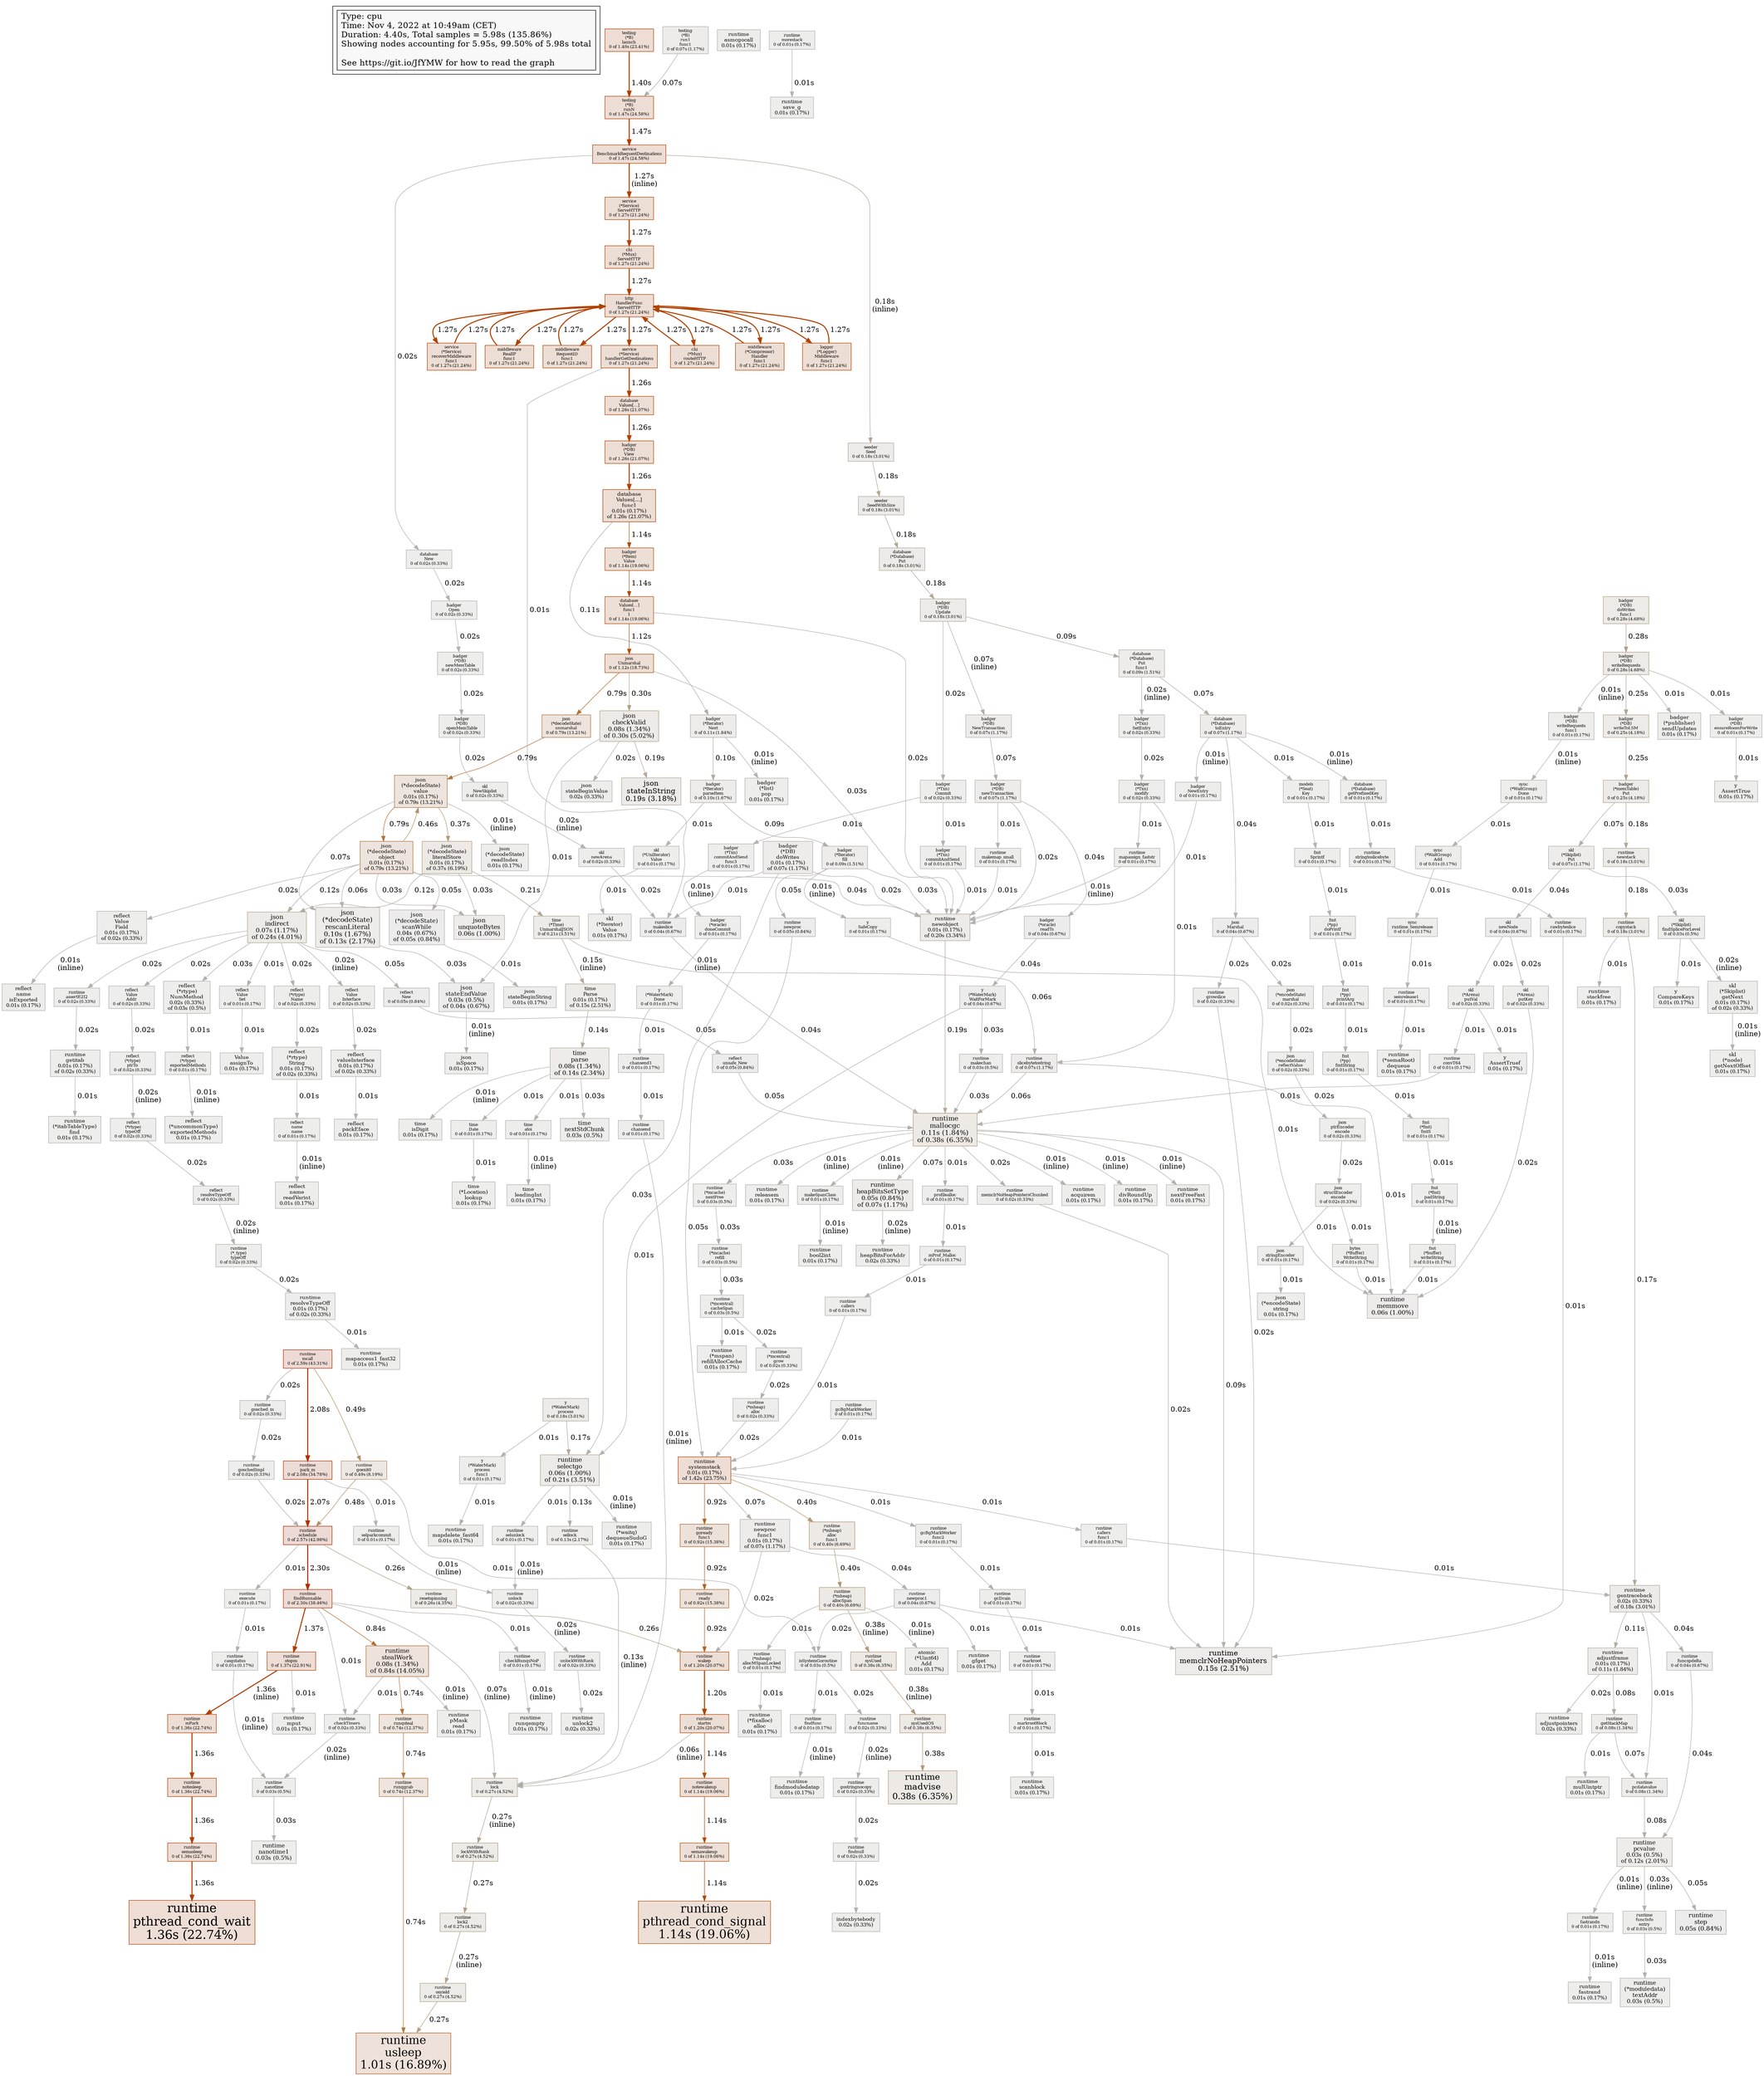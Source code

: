 digraph "unnamed" {
node [style=filled fillcolor="#f8f8f8"]
subgraph cluster_L { "Type: cpu" [shape=box fontsize=16 label="Type: cpu\lTime: Nov 4, 2022 at 10:49am (CET)\lDuration: 4.40s, Total samples = 5.98s (135.86%)\lShowing nodes accounting for 5.95s, 99.50% of 5.98s total\l\lSee https://git.io/JfYMW for how to read the graph\l"] }
N1 [label="http\nHandlerFunc\nServeHTTP\n0 of 1.27s (21.24%)" id="node1" fontsize=8 shape=box tooltip="net/http.HandlerFunc.ServeHTTP (1.27s)" color="#b24200" fillcolor="#edded5"]
N2 [label="runtime\nmcall\n0 of 2.59s (43.31%)" id="node2" fontsize=8 shape=box tooltip="runtime.mcall (2.59s)" color="#b22700" fillcolor="#eddad5"]
N3 [label="runtime\nsystemstack\n0.01s (0.17%)\nof 1.42s (23.75%)" id="node3" fontsize=10 shape=box tooltip="runtime.systemstack (1.42s)" color="#b23e00" fillcolor="#edddd5"]
N4 [label="runtime\nschedule\n0 of 2.57s (42.98%)" id="node4" fontsize=8 shape=box tooltip="runtime.schedule (2.57s)" color="#b22700" fillcolor="#eddad5"]
N5 [label="runtime\nusleep\n1.01s (16.89%)" id="node5" fontsize=22 shape=box tooltip="runtime.usleep (1.01s)" color="#b25a1b" fillcolor="#ede1d9"]
N6 [label="runtime\nfindRunnable\n0 of 2.30s (38.46%)" id="node6" fontsize=8 shape=box tooltip="runtime.findRunnable (2.30s)" color="#b22c00" fillcolor="#eddbd5"]
N7 [label="runtime\npthread_cond_wait\n1.36s (22.74%)" id="node7" fontsize=24 shape=box tooltip="runtime.pthread_cond_wait (1.36s)" color="#b24000" fillcolor="#edddd5"]
N8 [label="runtime\npthread_cond_signal\n1.14s (19.06%)" id="node8" fontsize=23 shape=box tooltip="runtime.pthread_cond_signal (1.14s)" color="#b24b08" fillcolor="#eddfd6"]
N9 [label="runtime\nmallocgc\n0.11s (1.84%)\nof 0.38s (6.35%)" id="node9" fontsize=13 shape=box tooltip="runtime.mallocgc (0.38s)" color="#b29979" fillcolor="#ede9e5"]
N10 [label="json\n(*decodeState)\nvalue\n0.01s (0.17%)\nof 0.79s (13.21%)" id="node10" fontsize=10 shape=box tooltip="encoding/json.(*decodeState).value (0.79s)" color="#b2723c" fillcolor="#ede4dd"]
N11 [label="json\n(*decodeState)\nobject\n0.01s (0.17%)\nof 0.79s (13.21%)" id="node11" fontsize=10 shape=box tooltip="encoding/json.(*decodeState).object (0.79s)" color="#b2723c" fillcolor="#ede4dd"]
N12 [label="testing\n(*B)\nlaunch\n0 of 1.40s (23.41%)" id="node12" fontsize=8 shape=box tooltip="testing.(*B).launch (1.40s)" color="#b23f00" fillcolor="#edddd5"]
N13 [label="json\nUnmarshal\n0 of 1.12s (18.73%)" id="node13" fontsize=8 shape=box tooltip="encoding/json.Unmarshal (1.12s)" color="#b24d0b" fillcolor="#eddfd6"]
N14 [label="runtime\nwakep\n0 of 1.20s (20.07%)" id="node14" fontsize=8 shape=box tooltip="runtime.wakep (1.20s)" color="#b24400" fillcolor="#edded5"]
N15 [label="json\nindirect\n0.07s (1.17%)\nof 0.24s (4.01%)" id="node15" fontsize=12 shape=box tooltip="encoding/json.indirect (0.24s)" color="#b2a48e" fillcolor="#edebe8"]
N16 [label="service\nBenchmarkRequestDestinations\n0 of 1.47s (24.58%)" id="node16" fontsize=8 shape=box tooltip="github.com/christophwitzko/flight-booking-service/pkg/service.BenchmarkRequestDestinations (1.47s)" color="#b23d00" fillcolor="#edddd5"]
N17 [label="runtime\nmadvise\n0.38s (6.35%)" id="node17" fontsize=17 shape=box tooltip="runtime.madvise (0.38s)" color="#b29979" fillcolor="#ede9e5"]
N18 [label="runtime\nnewobject\n0.01s (0.17%)\nof 0.20s (3.34%)" id="node18" fontsize=10 shape=box tooltip="runtime.newobject (0.20s)" color="#b2a794" fillcolor="#edebe9"]
N19 [label="database\nValues[…]\nfunc1\n0.01s (0.17%)\nof 1.26s (21.07%)" id="node19" fontsize=10 shape=box tooltip="github.com/christophwitzko/flight-booking-service/pkg/database.Values[...].func1 (1.26s)" color="#b24200" fillcolor="#edded5"]
N20 [label="runtime\nstealWork\n0.08s (1.34%)\nof 0.84s (14.05%)" id="node20" fontsize=12 shape=box tooltip="runtime.stealWork (0.84s)" color="#b26c35" fillcolor="#ede3dc"]
N21 [label="runtime\nmemclrNoHeapPointers\n0.15s (2.51%)" id="node21" fontsize=14 shape=box tooltip="runtime.memclrNoHeapPointers (0.15s)" color="#b2ab9c" fillcolor="#edecea"]
N22 [label="json\n(*decodeState)\nliteralStore\n0.01s (0.17%)\nof 0.37s (6.19%)" id="node22" fontsize=10 shape=box tooltip="encoding/json.(*decodeState).literalStore (0.37s)" color="#b29a7b" fillcolor="#ede9e5"]
N23 [label="runtime\nselectgo\n0.06s (1.00%)\nof 0.21s (3.51%)" id="node23" fontsize=12 shape=box tooltip="runtime.selectgo (0.21s)" color="#b2a793" fillcolor="#edebe8"]
N24 [label="json\ncheckValid\n0.08s (1.34%)\nof 0.30s (5.02%)" id="node24" fontsize=12 shape=box tooltip="encoding/json.checkValid (0.30s)" color="#b2a085" fillcolor="#edeae7"]
N25 [label="runtime\nlock\n0 of 0.27s (4.52%)" id="node25" fontsize=8 shape=box tooltip="runtime.lock (0.27s)" color="#b2a28a" fillcolor="#edebe7"]
N26 [label="testing\n(*B)\nrunN\n0 of 1.47s (24.58%)" id="node26" fontsize=8 shape=box tooltip="testing.(*B).runN (1.47s)" color="#b23d00" fillcolor="#edddd5"]
N27 [label="json\nstateInString\n0.19s (3.18%)" id="node27" fontsize=14 shape=box tooltip="encoding/json.stateInString (0.19s)" color="#b2a896" fillcolor="#edebe9"]
N28 [label="runtime\npcvalue\n0.03s (0.5%)\nof 0.12s (2.01%)" id="node28" fontsize=11 shape=box tooltip="runtime.pcvalue (0.12s)" color="#b2aca0" fillcolor="#edecea"]
N29 [label="runtime\ngentraceback\n0.02s (0.33%)\nof 0.18s (3.01%)" id="node29" fontsize=10 shape=box tooltip="runtime.gentraceback (0.18s)" color="#b2a997" fillcolor="#edebe9"]
N30 [label="runtime\nstartm\n0 of 1.20s (20.07%)" id="node30" fontsize=8 shape=box tooltip="runtime.startm (1.20s)" color="#b24400" fillcolor="#edded5"]
N31 [label="json\n(*decodeState)\nrescanLiteral\n0.10s (1.67%)\nof 0.13s (2.17%)" id="node31" fontsize=13 shape=box tooltip="encoding/json.(*decodeState).rescanLiteral (0.13s)" color="#b2ac9f" fillcolor="#edecea"]
N32 [label="time\nparse\n0.08s (1.34%)\nof 0.14s (2.34%)" id="node32" fontsize=12 shape=box tooltip="time.parse (0.14s)" color="#b2ab9d" fillcolor="#edecea"]
N33 [label="badger\n(*DB)\ndoWrites\nfunc1\n0 of 0.28s (4.68%)" id="node33" fontsize=8 shape=box tooltip="github.com/dgraph-io/badger/v3.(*DB).doWrites.func1 (0.28s)" color="#b2a188" fillcolor="#edeae7"]
N34 [label="runtime\nmemmove\n0.06s (1.00%)" id="node34" fontsize=12 shape=box tooltip="runtime.memmove (0.06s)" color="#b2b0a9" fillcolor="#edeceb"]
N35 [label="badger\n(*DB)\nUpdate\n0 of 0.18s (3.01%)" id="node35" fontsize=8 shape=box tooltip="github.com/dgraph-io/badger/v3.(*DB).Update (0.18s)" color="#b2a997" fillcolor="#edebe9"]
N36 [label="y\n(*WaterMark)\nprocess\n0 of 0.18s (3.01%)" id="node36" fontsize=8 shape=box tooltip="github.com/dgraph-io/badger/v3/y.(*WaterMark).process (0.18s)" color="#b2a997" fillcolor="#edebe9"]
N37 [label="badger\n(*memTable)\nPut\n0 of 0.25s (4.18%)" id="node37" fontsize=8 shape=box tooltip="github.com/dgraph-io/badger/v3.(*memTable).Put (0.25s)" color="#b2a48d" fillcolor="#edebe8"]
N38 [label="badger\n(*DB)\ndoWrites\n0.01s (0.17%)\nof 0.07s (1.17%)" id="node38" fontsize=10 shape=box tooltip="github.com/dgraph-io/badger/v3.(*DB).doWrites (0.07s)" color="#b2afa8" fillcolor="#edeceb"]
N39 [label="badger\n(*DB)\nwriteRequests\n0 of 0.28s (4.68%)" id="node39" fontsize=8 shape=box tooltip="github.com/dgraph-io/badger/v3.(*DB).writeRequests (0.28s)" color="#b2a188" fillcolor="#edeae7"]
N40 [label="time\n(*Time)\nUnmarshalJSON\n0 of 0.21s (3.51%)" id="node40" fontsize=8 shape=box tooltip="time.(*Time).UnmarshalJSON (0.21s)" color="#b2a793" fillcolor="#edebe8"]
N41 [label="json\nunquoteBytes\n0.06s (1.00%)" id="node41" fontsize=12 shape=box tooltip="encoding/json.unquoteBytes (0.06s)" color="#b2b0a9" fillcolor="#edeceb"]
N42 [label="database\nValues[…]\nfunc1\n1\n0 of 1.14s (19.06%)" id="node42" fontsize=8 shape=box tooltip="github.com/christophwitzko/flight-booking-service/pkg/database.Values[...].func1.1 (1.14s)" color="#b24b08" fillcolor="#eddfd6"]
N43 [label="runtime\n(*mheap)\nallocSpan\n0 of 0.40s (6.69%)" id="node43" fontsize=8 shape=box tooltip="runtime.(*mheap).allocSpan (0.40s)" color="#b29776" fillcolor="#ede9e5"]
N44 [label="runtime\nadjustframe\n0.01s (0.17%)\nof 0.11s (1.84%)" id="node44" fontsize=10 shape=box tooltip="runtime.adjustframe (0.11s)" color="#b2ada2" fillcolor="#edecea"]
N45 [label="badger\n(*Iterator)\nfill\n0 of 0.09s (1.51%)" id="node45" fontsize=8 shape=box tooltip="github.com/dgraph-io/badger/v3.(*Iterator).fill (0.09s)" color="#b2aea5" fillcolor="#edeceb"]
N46 [label="database\n(*Database)\ntoEntry\n0 of 0.07s (1.17%)" id="node46" fontsize=8 shape=box tooltip="github.com/christophwitzko/flight-booking-service/pkg/database.(*Database).toEntry (0.07s)" color="#b2afa8" fillcolor="#edeceb"]
N47 [label="runtime\nheapBitsSetType\n0.05s (0.84%)\nof 0.07s (1.17%)" id="node47" fontsize=12 shape=box tooltip="runtime.heapBitsSetType (0.07s)" color="#b2afa8" fillcolor="#edeceb"]
N48 [label="runtime\nnewproc\nfunc1\n0.01s (0.17%)\nof 0.07s (1.17%)" id="node48" fontsize=10 shape=box tooltip="runtime.newproc.func1 (0.07s)" color="#b2afa8" fillcolor="#edeceb"]
N49 [label="runtime\nstep\n0.05s (0.84%)" id="node49" fontsize=12 shape=box tooltip="runtime.step (0.05s)" color="#b2b0ab" fillcolor="#edecec"]
N50 [label="badger\n(*DB)\nnewTransaction\n0 of 0.07s (1.17%)" id="node50" fontsize=8 shape=box tooltip="github.com/dgraph-io/badger/v3.(*DB).newTransaction (0.07s)" color="#b2afa8" fillcolor="#edeceb"]
N51 [label="json\nstateEndValue\n0.03s (0.5%)\nof 0.04s (0.67%)" id="node51" fontsize=11 shape=box tooltip="encoding/json.stateEndValue (0.04s)" color="#b2b1ac" fillcolor="#edecec"]
N52 [label="runtime\npark_m\n0 of 2.08s (34.78%)" id="node52" fontsize=8 shape=box tooltip="runtime.park_m (2.08s)" color="#b23000" fillcolor="#eddbd5"]
N53 [label="runtime\nstopm\n0 of 1.37s (22.91%)" id="node53" fontsize=8 shape=box tooltip="runtime.stopm (1.37s)" color="#b23f00" fillcolor="#edddd5"]
N54 [label="service\n(*Service)\nhandlerGetDestinations\n0 of 1.27s (21.24%)" id="node54" fontsize=8 shape=box tooltip="github.com/christophwitzko/flight-booking-service/pkg/service.(*Service).handlerGetDestinations (1.27s)" color="#b24200" fillcolor="#edded5"]
N55 [label="runtime\nslicebytetostring\n0 of 0.07s (1.17%)" id="node55" fontsize=8 shape=box tooltip="runtime.slicebytetostring (0.07s)" color="#b2afa8" fillcolor="#edeceb"]
N56 [label="json\n(*decodeState)\nscanWhile\n0.04s (0.67%)\nof 0.05s (0.84%)" id="node56" fontsize=11 shape=box tooltip="encoding/json.(*decodeState).scanWhile (0.05s)" color="#b2b0ab" fillcolor="#edecec"]
N57 [label="runtime\ngoexit0\n0 of 0.49s (8.19%)" id="node57" fontsize=8 shape=box tooltip="runtime.goexit0 (0.49s)" color="#b28f69" fillcolor="#ede8e3"]
N58 [label="testing\n(*B)\nrun1\nfunc1\n0 of 0.07s (1.17%)" id="node58" fontsize=8 shape=box tooltip="testing.(*B).run1.func1 (0.07s)" color="#b2afa8" fillcolor="#edeceb"]
N59 [label="skl\n(*Skiplist)\nPut\n0 of 0.07s (1.17%)" id="node59" fontsize=8 shape=box tooltip="github.com/dgraph-io/badger/v3/skl.(*Skiplist).Put (0.07s)" color="#b2afa8" fillcolor="#edeceb"]
N60 [label="database\n(*Database)\nPut\nfunc1\n0 of 0.09s (1.51%)" id="node60" fontsize=8 shape=box tooltip="github.com/christophwitzko/flight-booking-service/pkg/database.(*Database).Put.func1 (0.09s)" color="#b2aea5" fillcolor="#edeceb"]
N61 [label="time\nParse\n0.01s (0.17%)\nof 0.15s (2.51%)" id="node61" fontsize=10 shape=box tooltip="time.Parse (0.15s)" color="#b2ab9c" fillcolor="#edecea"]
N62 [label="runtime\n(*moduledata)\ntextAddr\n0.03s (0.5%)" id="node62" fontsize=11 shape=box tooltip="runtime.(*moduledata).textAddr (0.03s)" color="#b2b1ae" fillcolor="#ededec"]
N63 [label="runtime\nmakeslice\n0 of 0.04s (0.67%)" id="node63" fontsize=8 shape=box tooltip="runtime.makeslice (0.04s)" color="#b2b1ac" fillcolor="#edecec"]
N64 [label="runtime\nnanotime1\n0.03s (0.5%)" id="node64" fontsize=11 shape=box tooltip="runtime.nanotime1 (0.03s)" color="#b2b1ae" fillcolor="#ededec"]
N65 [label="runtime\nnewproc1\n0 of 0.04s (0.67%)" id="node65" fontsize=8 shape=box tooltip="runtime.newproc1 (0.04s)" color="#b2b1ac" fillcolor="#edecec"]
N66 [label="time\nnextStdChunk\n0.03s (0.5%)" id="node66" fontsize=11 shape=box tooltip="time.nextStdChunk (0.03s)" color="#b2b1ae" fillcolor="#ededec"]
N67 [label="runtime\ncopystack\n0 of 0.18s (3.01%)" id="node67" fontsize=8 shape=box tooltip="runtime.copystack (0.18s)" color="#b2a997" fillcolor="#edebe9"]
N68 [label="runtime\nisSystemGoroutine\n0 of 0.03s (0.5%)" id="node68" fontsize=8 shape=box tooltip="runtime.isSystemGoroutine (0.03s)" color="#b2b1ae" fillcolor="#ededec"]
N69 [label="badger\n(*Iterator)\nNext\n0 of 0.11s (1.84%)" id="node69" fontsize=8 shape=box tooltip="github.com/dgraph-io/badger/v3.(*Iterator).Next (0.11s)" color="#b2ada2" fillcolor="#edecea"]
N70 [label="reflect\n(*rtype)\nNumMethod\n0.02s (0.33%)\nof 0.03s (0.5%)" id="node70" fontsize=10 shape=box tooltip="reflect.(*rtype).NumMethod (0.03s)" color="#b2b1ae" fillcolor="#ededec"]
N71 [label="badger\n(*Iterator)\nparseItem\n0 of 0.10s (1.67%)" id="node71" fontsize=8 shape=box tooltip="github.com/dgraph-io/badger/v3.(*Iterator).parseItem (0.10s)" color="#b2aea3" fillcolor="#edeceb"]
N72 [label="runtime\ngetStackMap\n0 of 0.08s (1.34%)" id="node72" fontsize=8 shape=box tooltip="runtime.getStackMap (0.08s)" color="#b2afa6" fillcolor="#edeceb"]
N73 [label="runtime\npcdatavalue\n0 of 0.08s (1.34%)" id="node73" fontsize=8 shape=box tooltip="runtime.pcdatavalue (0.08s)" color="#b2afa6" fillcolor="#edeceb"]
N74 [label="json\nMarshal\n0 of 0.04s (0.67%)" id="node74" fontsize=8 shape=box tooltip="encoding/json.Marshal (0.04s)" color="#b2b1ac" fillcolor="#edecec"]
N75 [label="json\nstateBeginValue\n0.02s (0.33%)" id="node75" fontsize=10 shape=box tooltip="encoding/json.stateBeginValue (0.02s)" color="#b2b1af" fillcolor="#ededec"]
N76 [label="skl\nnewNode\n0 of 0.04s (0.67%)" id="node76" fontsize=8 shape=box tooltip="github.com/dgraph-io/badger/v3/skl.newNode (0.04s)" color="#b2b1ac" fillcolor="#edecec"]
N77 [label="indexbytebody\n0.02s (0.33%)" id="node77" fontsize=10 shape=box tooltip="indexbytebody (0.02s)" color="#b2b1af" fillcolor="#ededec"]
N78 [label="runtime\nadjustpointers\n0.02s (0.33%)" id="node78" fontsize=10 shape=box tooltip="runtime.adjustpointers (0.02s)" color="#b2b1af" fillcolor="#ededec"]
N79 [label="runtime\nheapBitsForAddr\n0.02s (0.33%)" id="node79" fontsize=10 shape=box tooltip="runtime.heapBitsForAddr (0.02s)" color="#b2b1af" fillcolor="#ededec"]
N80 [label="runtime\nunlock2\n0.02s (0.33%)" id="node80" fontsize=10 shape=box tooltip="runtime.unlock2 (0.02s)" color="#b2b1af" fillcolor="#ededec"]
N81 [label="y\n(*WaterMark)\nWaitForMark\n0 of 0.04s (0.67%)" id="node81" fontsize=8 shape=box tooltip="github.com/dgraph-io/badger/v3/y.(*WaterMark).WaitForMark (0.04s)" color="#b2b1ac" fillcolor="#edecec"]
N82 [label="skl\n(*Skiplist)\ngetNext\n0.01s (0.17%)\nof 0.02s (0.33%)" id="node82" fontsize=10 shape=box tooltip="github.com/dgraph-io/badger/v3/skl.(*Skiplist).getNext (0.02s)" color="#b2b1af" fillcolor="#ededec"]
N83 [label="reflect\n(*rtype)\nString\n0.01s (0.17%)\nof 0.02s (0.33%)" id="node83" fontsize=10 shape=box tooltip="reflect.(*rtype).String (0.02s)" color="#b2b1af" fillcolor="#ededec"]
N84 [label="reflect\nValue\nField\n0.01s (0.17%)\nof 0.02s (0.33%)" id="node84" fontsize=10 shape=box tooltip="reflect.Value.Field (0.02s)" color="#b2b1af" fillcolor="#ededec"]
N85 [label="reflect\nvalueInterface\n0.01s (0.17%)\nof 0.02s (0.33%)" id="node85" fontsize=10 shape=box tooltip="reflect.valueInterface (0.02s)" color="#b2b1af" fillcolor="#ededec"]
N86 [label="runtime\nasmcgocall\n0.01s (0.17%)" id="node86" fontsize=10 shape=box tooltip="runtime.asmcgocall (0.01s)" color="#b2b2b1" fillcolor="#ededec"]
N87 [label="runtime\ngetitab\n0.01s (0.17%)\nof 0.02s (0.33%)" id="node87" fontsize=10 shape=box tooltip="runtime.getitab (0.02s)" color="#b2b1af" fillcolor="#ededec"]
N88 [label="runtime\nresolveTypeOff\n0.01s (0.17%)\nof 0.02s (0.33%)" id="node88" fontsize=10 shape=box tooltip="runtime.resolveTypeOff (0.02s)" color="#b2b1af" fillcolor="#ededec"]
N89 [label="skl\n(*Skiplist)\nfindSpliceForLevel\n0 of 0.03s (0.5%)" id="node89" fontsize=8 shape=box tooltip="github.com/dgraph-io/badger/v3/skl.(*Skiplist).findSpliceForLevel (0.03s)" color="#b2b1ae" fillcolor="#ededec"]
N90 [label="runtime\n(*mcentral)\ncacheSpan\n0 of 0.03s (0.5%)" id="node90" fontsize=8 shape=box tooltip="runtime.(*mcentral).cacheSpan (0.03s)" color="#b2b1ae" fillcolor="#ededec"]
N91 [label="runtime\nnanotime\n0 of 0.03s (0.5%)" id="node91" fontsize=8 shape=box tooltip="runtime.nanotime (0.03s)" color="#b2b1ae" fillcolor="#ededec"]
N92 [label="json\n(*decodeState)\nreadIndex\n0.01s (0.17%)" id="node92" fontsize=10 shape=box tooltip="encoding/json.(*decodeState).readIndex (0.01s)" color="#b2b2b1" fillcolor="#ededec"]
N93 [label="json\n(*encodeState)\nstring\n0.01s (0.17%)" id="node93" fontsize=10 shape=box tooltip="encoding/json.(*encodeState).string (0.01s)" color="#b2b2b1" fillcolor="#ededec"]
N94 [label="json\nisSpace\n0.01s (0.17%)" id="node94" fontsize=10 shape=box tooltip="encoding/json.isSpace (0.01s)" color="#b2b2b1" fillcolor="#ededec"]
N95 [label="json\nstateBeginString\n0.01s (0.17%)" id="node95" fontsize=10 shape=box tooltip="encoding/json.stateBeginString (0.01s)" color="#b2b2b1" fillcolor="#ededec"]
N96 [label="json\nstructEncoder\nencode\n0 of 0.02s (0.33%)" id="node96" fontsize=8 shape=box tooltip="encoding/json.structEncoder.encode (0.02s)" color="#b2b1af" fillcolor="#ededec"]
N97 [label="badger\n(*Txn)\nCommit\n0 of 0.02s (0.33%)" id="node97" fontsize=8 shape=box tooltip="github.com/dgraph-io/badger/v3.(*Txn).Commit (0.02s)" color="#b2b1af" fillcolor="#ededec"]
N98 [label="badger\n(*Txn)\nmodify\n0 of 0.02s (0.33%)" id="node98" fontsize=8 shape=box tooltip="github.com/dgraph-io/badger/v3.(*Txn).modify (0.02s)" color="#b2b1af" fillcolor="#ededec"]
N99 [label="badger\n(*list)\npop\n0.01s (0.17%)" id="node99" fontsize=10 shape=box tooltip="github.com/dgraph-io/badger/v3.(*list).pop (0.01s)" color="#b2b2b1" fillcolor="#ededec"]
N100 [label="badger\n(*publisher)\nsendUpdates\n0.01s (0.17%)" id="node100" fontsize=10 shape=box tooltip="github.com/dgraph-io/badger/v3.(*publisher).sendUpdates (0.01s)" color="#b2b2b1" fillcolor="#ededec"]
N101 [label="skl\n(*Arena)\nputVal\n0 of 0.02s (0.33%)" id="node101" fontsize=8 shape=box tooltip="github.com/dgraph-io/badger/v3/skl.(*Arena).putVal (0.02s)" color="#b2b1af" fillcolor="#ededec"]
N102 [label="skl\n(*Iterator)\nValue\n0.01s (0.17%)" id="node102" fontsize=10 shape=box tooltip="github.com/dgraph-io/badger/v3/skl.(*Iterator).Value (0.01s)" color="#b2b2b1" fillcolor="#ededec"]
N103 [label="skl\n(*node)\ngetNextOffset\n0.01s (0.17%)" id="node103" fontsize=10 shape=box tooltip="github.com/dgraph-io/badger/v3/skl.(*node).getNextOffset (0.01s)" color="#b2b2b1" fillcolor="#ededec"]
N104 [label="y\nAssertTrue\n0.01s (0.17%)" id="node104" fontsize=10 shape=box tooltip="github.com/dgraph-io/badger/v3/y.AssertTrue (0.01s)" color="#b2b2b1" fillcolor="#ededec"]
N105 [label="y\nAssertTruef\n0.01s (0.17%)" id="node105" fontsize=10 shape=box tooltip="github.com/dgraph-io/badger/v3/y.AssertTruef (0.01s)" color="#b2b2b1" fillcolor="#ededec"]
N106 [label="y\nCompareKeys\n0.01s (0.17%)" id="node106" fontsize=10 shape=box tooltip="github.com/dgraph-io/badger/v3/y.CompareKeys (0.01s)" color="#b2b2b1" fillcolor="#ededec"]
N107 [label="reflect\n(*uncommonType)\nexportedMethods\n0.01s (0.17%)" id="node107" fontsize=10 shape=box tooltip="reflect.(*uncommonType).exportedMethods (0.01s)" color="#b2b2b1" fillcolor="#ededec"]
N108 [label="Value\nassignTo\n0.01s (0.17%)" id="node108" fontsize=10 shape=box tooltip="reflect.Value.assignTo (0.01s)" color="#b2b2b1" fillcolor="#ededec"]
N109 [label="reflect\nname\nisExported\n0.01s (0.17%)" id="node109" fontsize=10 shape=box tooltip="reflect.name.isExported (0.01s)" color="#b2b2b1" fillcolor="#ededec"]
N110 [label="reflect\nname\nreadVarint\n0.01s (0.17%)" id="node110" fontsize=10 shape=box tooltip="reflect.name.readVarint (0.01s)" color="#b2b2b1" fillcolor="#ededec"]
N111 [label="reflect\npackEface\n0.01s (0.17%)" id="node111" fontsize=10 shape=box tooltip="reflect.packEface (0.01s)" color="#b2b2b1" fillcolor="#ededec"]
N112 [label="runtime\n(*fixalloc)\nalloc\n0.01s (0.17%)" id="node112" fontsize=10 shape=box tooltip="runtime.(*fixalloc).alloc (0.01s)" color="#b2b2b1" fillcolor="#ededec"]
N113 [label="runtime\n(*itabTableType)\nfind\n0.01s (0.17%)" id="node113" fontsize=10 shape=box tooltip="runtime.(*itabTableType).find (0.01s)" color="#b2b2b1" fillcolor="#ededec"]
N114 [label="runtime\n(*mspan)\nrefillAllocCache\n0.01s (0.17%)" id="node114" fontsize=10 shape=box tooltip="runtime.(*mspan).refillAllocCache (0.01s)" color="#b2b2b1" fillcolor="#ededec"]
N115 [label="runtime\n(*semaRoot)\ndequeue\n0.01s (0.17%)" id="node115" fontsize=10 shape=box tooltip="runtime.(*semaRoot).dequeue (0.01s)" color="#b2b2b1" fillcolor="#ededec"]
N116 [label="runtime\n(*waitq)\ndequeueSudoG\n0.01s (0.17%)" id="node116" fontsize=10 shape=box tooltip="runtime.(*waitq).dequeueSudoG (0.01s)" color="#b2b2b1" fillcolor="#ededec"]
N117 [label="runtime\nacquirem\n0.01s (0.17%)" id="node117" fontsize=10 shape=box tooltip="runtime.acquirem (0.01s)" color="#b2b2b1" fillcolor="#ededec"]
N118 [label="runtime\nbool2int\n0.01s (0.17%)" id="node118" fontsize=10 shape=box tooltip="runtime.bool2int (0.01s)" color="#b2b2b1" fillcolor="#ededec"]
N119 [label="runtime\ncheckTimers\n0 of 0.02s (0.33%)" id="node119" fontsize=8 shape=box tooltip="runtime.checkTimers (0.02s)" color="#b2b1af" fillcolor="#ededec"]
N120 [label="runtime\ndivRoundUp\n0.01s (0.17%)" id="node120" fontsize=10 shape=box tooltip="runtime.divRoundUp (0.01s)" color="#b2b2b1" fillcolor="#ededec"]
N121 [label="runtime\nfastrand\n0.01s (0.17%)" id="node121" fontsize=10 shape=box tooltip="runtime.fastrand (0.01s)" color="#b2b2b1" fillcolor="#ededec"]
N122 [label="runtime\nfindmoduledatap\n0.01s (0.17%)" id="node122" fontsize=10 shape=box tooltip="runtime.findmoduledatap (0.01s)" color="#b2b2b1" fillcolor="#ededec"]
N123 [label="runtime\ngfget\n0.01s (0.17%)" id="node123" fontsize=10 shape=box tooltip="runtime.gfget (0.01s)" color="#b2b2b1" fillcolor="#ededec"]
N124 [label="runtime\nmapaccess1_fast32\n0.01s (0.17%)" id="node124" fontsize=10 shape=box tooltip="runtime.mapaccess1_fast32 (0.01s)" color="#b2b2b1" fillcolor="#ededec"]
N125 [label="runtime\nmapdelete_fast64\n0.01s (0.17%)" id="node125" fontsize=10 shape=box tooltip="runtime.mapdelete_fast64 (0.01s)" color="#b2b2b1" fillcolor="#ededec"]
N126 [label="runtime\nmput\n0.01s (0.17%)" id="node126" fontsize=10 shape=box tooltip="runtime.mput (0.01s)" color="#b2b2b1" fillcolor="#ededec"]
N127 [label="runtime\nmulUintptr\n0.01s (0.17%)" id="node127" fontsize=10 shape=box tooltip="runtime.mulUintptr (0.01s)" color="#b2b2b1" fillcolor="#ededec"]
N128 [label="runtime\nnextFreeFast\n0.01s (0.17%)" id="node128" fontsize=10 shape=box tooltip="runtime.nextFreeFast (0.01s)" color="#b2b2b1" fillcolor="#ededec"]
N129 [label="runtime\npMask\nread\n0.01s (0.17%)" id="node129" fontsize=10 shape=box tooltip="runtime.pMask.read (0.01s)" color="#b2b2b1" fillcolor="#ededec"]
N130 [label="runtime\nreleasem\n0.01s (0.17%)" id="node130" fontsize=10 shape=box tooltip="runtime.releasem (0.01s)" color="#b2b2b1" fillcolor="#ededec"]
N131 [label="runtime\nrunqempty\n0.01s (0.17%)" id="node131" fontsize=10 shape=box tooltip="runtime.runqempty (0.01s)" color="#b2b2b1" fillcolor="#ededec"]
N132 [label="runtime\nsave_g\n0.01s (0.17%)" id="node132" fontsize=10 shape=box tooltip="runtime.save_g (0.01s)" color="#b2b2b1" fillcolor="#ededec"]
N133 [label="runtime\nscanblock\n0.01s (0.17%)" id="node133" fontsize=10 shape=box tooltip="runtime.scanblock (0.01s)" color="#b2b2b1" fillcolor="#ededec"]
N134 [label="runtime\nstackfree\n0.01s (0.17%)" id="node134" fontsize=10 shape=box tooltip="runtime.stackfree (0.01s)" color="#b2b2b1" fillcolor="#ededec"]
N135 [label="runtime\nunlock\n0 of 0.02s (0.33%)" id="node135" fontsize=8 shape=box tooltip="runtime.unlock (0.02s)" color="#b2b1af" fillcolor="#ededec"]
N136 [label="atomic\n(*Uint64)\nAdd\n0.01s (0.17%)" id="node136" fontsize=10 shape=box tooltip="runtime/internal/atomic.(*Uint64).Add (0.01s)" color="#b2b2b1" fillcolor="#ededec"]
N137 [label="time\n(*Location)\nlookup\n0.01s (0.17%)" id="node137" fontsize=10 shape=box tooltip="time.(*Location).lookup (0.01s)" color="#b2b2b1" fillcolor="#ededec"]
N138 [label="time\nisDigit\n0.01s (0.17%)" id="node138" fontsize=10 shape=box tooltip="time.isDigit (0.01s)" color="#b2b2b1" fillcolor="#ededec"]
N139 [label="time\nleadingInt\n0.01s (0.17%)" id="node139" fontsize=10 shape=box tooltip="time.leadingInt (0.01s)" color="#b2b2b1" fillcolor="#ededec"]
N140 [label="runtime\ngcBgMarkWorker\n0 of 0.01s (0.17%)" id="node140" fontsize=8 shape=box tooltip="runtime.gcBgMarkWorker (0.01s)" color="#b2b2b1" fillcolor="#ededec"]
N141 [label="runtime\nmorestack\n0 of 0.01s (0.17%)" id="node141" fontsize=8 shape=box tooltip="runtime.morestack (0.01s)" color="#b2b2b1" fillcolor="#ededec"]
N142 [label="bytes\n(*Buffer)\nWriteString\n0 of 0.01s (0.17%)" id="node142" fontsize=8 shape=box tooltip="bytes.(*Buffer).WriteString (0.01s)" color="#b2b2b1" fillcolor="#ededec"]
N143 [label="json\n(*decodeState)\nunmarshal\n0 of 0.79s (13.21%)" id="node143" fontsize=8 shape=box tooltip="encoding/json.(*decodeState).unmarshal (0.79s)" color="#b2723c" fillcolor="#ede4dd"]
N144 [label="json\n(*encodeState)\nmarshal\n0 of 0.02s (0.33%)" id="node144" fontsize=8 shape=box tooltip="encoding/json.(*encodeState).marshal (0.02s)" color="#b2b1af" fillcolor="#ededec"]
N145 [label="json\n(*encodeState)\nreflectValue\n0 of 0.02s (0.33%)" id="node145" fontsize=8 shape=box tooltip="encoding/json.(*encodeState).reflectValue (0.02s)" color="#b2b1af" fillcolor="#ededec"]
N146 [label="json\nptrEncoder\nencode\n0 of 0.02s (0.33%)" id="node146" fontsize=8 shape=box tooltip="encoding/json.ptrEncoder.encode (0.02s)" color="#b2b1af" fillcolor="#ededec"]
N147 [label="json\nstringEncoder\n0 of 0.01s (0.17%)" id="node147" fontsize=8 shape=box tooltip="encoding/json.stringEncoder (0.01s)" color="#b2b2b1" fillcolor="#ededec"]
N148 [label="fmt\n(*buffer)\nwriteString\n0 of 0.01s (0.17%)" id="node148" fontsize=8 shape=box tooltip="fmt.(*buffer).writeString (0.01s)" color="#b2b2b1" fillcolor="#ededec"]
N149 [label="fmt\n(*fmt)\nfmtS\n0 of 0.01s (0.17%)" id="node149" fontsize=8 shape=box tooltip="fmt.(*fmt).fmtS (0.01s)" color="#b2b2b1" fillcolor="#ededec"]
N150 [label="fmt\n(*fmt)\npadString\n0 of 0.01s (0.17%)" id="node150" fontsize=8 shape=box tooltip="fmt.(*fmt).padString (0.01s)" color="#b2b2b1" fillcolor="#ededec"]
N151 [label="fmt\n(*pp)\ndoPrintf\n0 of 0.01s (0.17%)" id="node151" fontsize=8 shape=box tooltip="fmt.(*pp).doPrintf (0.01s)" color="#b2b2b1" fillcolor="#ededec"]
N152 [label="fmt\n(*pp)\nfmtString\n0 of 0.01s (0.17%)" id="node152" fontsize=8 shape=box tooltip="fmt.(*pp).fmtString (0.01s)" color="#b2b2b1" fillcolor="#ededec"]
N153 [label="fmt\n(*pp)\nprintArg\n0 of 0.01s (0.17%)" id="node153" fontsize=8 shape=box tooltip="fmt.(*pp).printArg (0.01s)" color="#b2b2b1" fillcolor="#ededec"]
N154 [label="fmt\nSprintf\n0 of 0.01s (0.17%)" id="node154" fontsize=8 shape=box tooltip="fmt.Sprintf (0.01s)" color="#b2b2b1" fillcolor="#ededec"]
N155 [label="database\n(*Database)\nPut\n0 of 0.18s (3.01%)" id="node155" fontsize=8 shape=box tooltip="github.com/christophwitzko/flight-booking-service/pkg/database.(*Database).Put (0.18s)" color="#b2a997" fillcolor="#edebe9"]
N156 [label="database\n(*Database)\ngetPrefixedKey\n0 of 0.01s (0.17%)" id="node156" fontsize=8 shape=box tooltip="github.com/christophwitzko/flight-booking-service/pkg/database.(*Database).getPrefixedKey (0.01s)" color="#b2b2b1" fillcolor="#ededec"]
N157 [label="database\nNew\n0 of 0.02s (0.33%)" id="node157" fontsize=8 shape=box tooltip="github.com/christophwitzko/flight-booking-service/pkg/database.New (0.02s)" color="#b2b1af" fillcolor="#ededec"]
N158 [label="database\nValues[…]\n0 of 1.26s (21.07%)" id="node158" fontsize=8 shape=box tooltip="github.com/christophwitzko/flight-booking-service/pkg/database.Values[...] (1.26s)" color="#b24200" fillcolor="#edded5"]
N159 [label="models\n(*Seat)\nKey\n0 of 0.01s (0.17%)" id="node159" fontsize=8 shape=box tooltip="github.com/christophwitzko/flight-booking-service/pkg/database/models.(*Seat).Key (0.01s)" color="#b2b2b1" fillcolor="#ededec"]
N160 [label="seeder\nSeed\n0 of 0.18s (3.01%)" id="node160" fontsize=8 shape=box tooltip="github.com/christophwitzko/flight-booking-service/pkg/database/seeder.Seed (0.18s)" color="#b2a997" fillcolor="#edebe9"]
N161 [label="seeder\nSeedWithSize\n0 of 0.18s (3.01%)" id="node161" fontsize=8 shape=box tooltip="github.com/christophwitzko/flight-booking-service/pkg/database/seeder.SeedWithSize (0.18s)" color="#b2a997" fillcolor="#edebe9"]
N162 [label="logger\n(*Logger)\nMiddleware\nfunc1\n0 of 1.27s (21.24%)" id="node162" fontsize=8 shape=box tooltip="github.com/christophwitzko/flight-booking-service/pkg/logger.(*Logger).Middleware.func1 (1.27s)" color="#b24200" fillcolor="#edded5"]
N163 [label="service\n(*Service)\nServeHTTP\n0 of 1.27s (21.24%)" id="node163" fontsize=8 shape=box tooltip="github.com/christophwitzko/flight-booking-service/pkg/service.(*Service).ServeHTTP (1.27s)" color="#b24200" fillcolor="#edded5"]
N164 [label="service\n(*Service)\nrecoverMiddleware\nfunc1\n0 of 1.27s (21.24%)" id="node164" fontsize=8 shape=box tooltip="github.com/christophwitzko/flight-booking-service/pkg/service.(*Service).recoverMiddleware.func1 (1.27s)" color="#b24200" fillcolor="#edded5"]
N165 [label="badger\n(*DB)\nNewTransaction\n0 of 0.07s (1.17%)" id="node165" fontsize=8 shape=box tooltip="github.com/dgraph-io/badger/v3.(*DB).NewTransaction (0.07s)" color="#b2afa8" fillcolor="#edeceb"]
N166 [label="badger\n(*DB)\nView\n0 of 1.26s (21.07%)" id="node166" fontsize=8 shape=box tooltip="github.com/dgraph-io/badger/v3.(*DB).View (1.26s)" color="#b24200" fillcolor="#edded5"]
N167 [label="badger\n(*DB)\nensureRoomForWrite\n0 of 0.01s (0.17%)" id="node167" fontsize=8 shape=box tooltip="github.com/dgraph-io/badger/v3.(*DB).ensureRoomForWrite (0.01s)" color="#b2b2b1" fillcolor="#ededec"]
N168 [label="badger\n(*DB)\nnewMemTable\n0 of 0.02s (0.33%)" id="node168" fontsize=8 shape=box tooltip="github.com/dgraph-io/badger/v3.(*DB).newMemTable (0.02s)" color="#b2b1af" fillcolor="#ededec"]
N169 [label="badger\n(*DB)\nopenMemTable\n0 of 0.02s (0.33%)" id="node169" fontsize=8 shape=box tooltip="github.com/dgraph-io/badger/v3.(*DB).openMemTable (0.02s)" color="#b2b1af" fillcolor="#ededec"]
N170 [label="badger\n(*DB)\nwriteRequests\nfunc1\n0 of 0.01s (0.17%)" id="node170" fontsize=8 shape=box tooltip="github.com/dgraph-io/badger/v3.(*DB).writeRequests.func1 (0.01s)" color="#b2b2b1" fillcolor="#ededec"]
N171 [label="badger\n(*DB)\nwriteToLSM\n0 of 0.25s (4.18%)" id="node171" fontsize=8 shape=box tooltip="github.com/dgraph-io/badger/v3.(*DB).writeToLSM (0.25s)" color="#b2a48d" fillcolor="#edebe8"]
N172 [label="badger\n(*Item)\nValue\n0 of 1.14s (19.06%)" id="node172" fontsize=8 shape=box tooltip="github.com/dgraph-io/badger/v3.(*Item).Value (1.14s)" color="#b24b08" fillcolor="#eddfd6"]
N173 [label="badger\n(*Txn)\nSetEntry\n0 of 0.02s (0.33%)" id="node173" fontsize=8 shape=box tooltip="github.com/dgraph-io/badger/v3.(*Txn).SetEntry (0.02s)" color="#b2b1af" fillcolor="#ededec"]
N174 [label="badger\n(*Txn)\ncommitAndSend\n0 of 0.01s (0.17%)" id="node174" fontsize=8 shape=box tooltip="github.com/dgraph-io/badger/v3.(*Txn).commitAndSend (0.01s)" color="#b2b2b1" fillcolor="#ededec"]
N175 [label="badger\n(*Txn)\ncommitAndSend\nfunc3\n0 of 0.01s (0.17%)" id="node175" fontsize=8 shape=box tooltip="github.com/dgraph-io/badger/v3.(*Txn).commitAndSend.func3 (0.01s)" color="#b2b2b1" fillcolor="#ededec"]
N176 [label="badger\n(*oracle)\ndoneCommit\n0 of 0.01s (0.17%)" id="node176" fontsize=8 shape=box tooltip="github.com/dgraph-io/badger/v3.(*oracle).doneCommit (0.01s)" color="#b2b2b1" fillcolor="#ededec"]
N177 [label="badger\n(*oracle)\nreadTs\n0 of 0.04s (0.67%)" id="node177" fontsize=8 shape=box tooltip="github.com/dgraph-io/badger/v3.(*oracle).readTs (0.04s)" color="#b2b1ac" fillcolor="#edecec"]
N178 [label="badger\nNewEntry\n0 of 0.01s (0.17%)" id="node178" fontsize=8 shape=box tooltip="github.com/dgraph-io/badger/v3.NewEntry (0.01s)" color="#b2b2b1" fillcolor="#ededec"]
N179 [label="badger\nOpen\n0 of 0.02s (0.33%)" id="node179" fontsize=8 shape=box tooltip="github.com/dgraph-io/badger/v3.Open (0.02s)" color="#b2b1af" fillcolor="#ededec"]
N180 [label="skl\n(*Arena)\nputKey\n0 of 0.02s (0.33%)" id="node180" fontsize=8 shape=box tooltip="github.com/dgraph-io/badger/v3/skl.(*Arena).putKey (0.02s)" color="#b2b1af" fillcolor="#ededec"]
N181 [label="skl\n(*UniIterator)\nValue\n0 of 0.01s (0.17%)" id="node181" fontsize=8 shape=box tooltip="github.com/dgraph-io/badger/v3/skl.(*UniIterator).Value (0.01s)" color="#b2b2b1" fillcolor="#ededec"]
N182 [label="skl\nNewSkiplist\n0 of 0.02s (0.33%)" id="node182" fontsize=8 shape=box tooltip="github.com/dgraph-io/badger/v3/skl.NewSkiplist (0.02s)" color="#b2b1af" fillcolor="#ededec"]
N183 [label="skl\nnewArena\n0 of 0.02s (0.33%)" id="node183" fontsize=8 shape=box tooltip="github.com/dgraph-io/badger/v3/skl.newArena (0.02s)" color="#b2b1af" fillcolor="#ededec"]
N184 [label="y\n(*WaterMark)\nDone\n0 of 0.01s (0.17%)" id="node184" fontsize=8 shape=box tooltip="github.com/dgraph-io/badger/v3/y.(*WaterMark).Done (0.01s)" color="#b2b2b1" fillcolor="#ededec"]
N185 [label="y\n(*WaterMark)\nprocess\nfunc1\n0 of 0.01s (0.17%)" id="node185" fontsize=8 shape=box tooltip="github.com/dgraph-io/badger/v3/y.(*WaterMark).process.func1 (0.01s)" color="#b2b2b1" fillcolor="#ededec"]
N186 [label="y\nSafeCopy\n0 of 0.01s (0.17%)" id="node186" fontsize=8 shape=box tooltip="github.com/dgraph-io/badger/v3/y.SafeCopy (0.01s)" color="#b2b2b1" fillcolor="#ededec"]
N187 [label="chi\n(*Mux)\nServeHTTP\n0 of 1.27s (21.24%)" id="node187" fontsize=8 shape=box tooltip="github.com/go-chi/chi/v5.(*Mux).ServeHTTP (1.27s)" color="#b24200" fillcolor="#edded5"]
N188 [label="chi\n(*Mux)\nrouteHTTP\n0 of 1.27s (21.24%)" id="node188" fontsize=8 shape=box tooltip="github.com/go-chi/chi/v5.(*Mux).routeHTTP (1.27s)" color="#b24200" fillcolor="#edded5"]
N189 [label="middleware\n(*Compressor)\nHandler\nfunc1\n0 of 1.27s (21.24%)" id="node189" fontsize=8 shape=box tooltip="github.com/go-chi/chi/v5/middleware.(*Compressor).Handler.func1 (1.27s)" color="#b24200" fillcolor="#edded5"]
N190 [label="middleware\nRealIP\nfunc1\n0 of 1.27s (21.24%)" id="node190" fontsize=8 shape=box tooltip="github.com/go-chi/chi/v5/middleware.RealIP.func1 (1.27s)" color="#b24200" fillcolor="#edded5"]
N191 [label="middleware\nRequestID\nfunc1\n0 of 1.27s (21.24%)" id="node191" fontsize=8 shape=box tooltip="github.com/go-chi/chi/v5/middleware.RequestID.func1 (1.27s)" color="#b24200" fillcolor="#edded5"]
N192 [label="reflect\n(*rtype)\nName\n0 of 0.02s (0.33%)" id="node192" fontsize=8 shape=box tooltip="reflect.(*rtype).Name (0.02s)" color="#b2b1af" fillcolor="#ededec"]
N193 [label="reflect\n(*rtype)\nexportedMethods\n0 of 0.01s (0.17%)" id="node193" fontsize=8 shape=box tooltip="reflect.(*rtype).exportedMethods (0.01s)" color="#b2b2b1" fillcolor="#ededec"]
N194 [label="reflect\n(*rtype)\nptrTo\n0 of 0.02s (0.33%)" id="node194" fontsize=8 shape=box tooltip="reflect.(*rtype).ptrTo (0.02s)" color="#b2b1af" fillcolor="#ededec"]
N195 [label="reflect\n(*rtype)\ntypeOff\n0 of 0.02s (0.33%)" id="node195" fontsize=8 shape=box tooltip="reflect.(*rtype).typeOff (0.02s)" color="#b2b1af" fillcolor="#ededec"]
N196 [label="reflect\nNew\n0 of 0.05s (0.84%)" id="node196" fontsize=8 shape=box tooltip="reflect.New (0.05s)" color="#b2b0ab" fillcolor="#edecec"]
N197 [label="reflect\nValue\nAddr\n0 of 0.02s (0.33%)" id="node197" fontsize=8 shape=box tooltip="reflect.Value.Addr (0.02s)" color="#b2b1af" fillcolor="#ededec"]
N198 [label="reflect\nValue\nInterface\n0 of 0.02s (0.33%)" id="node198" fontsize=8 shape=box tooltip="reflect.Value.Interface (0.02s)" color="#b2b1af" fillcolor="#ededec"]
N199 [label="reflect\nValue\nSet\n0 of 0.01s (0.17%)" id="node199" fontsize=8 shape=box tooltip="reflect.Value.Set (0.01s)" color="#b2b2b1" fillcolor="#ededec"]
N200 [label="reflect\nname\nname\n0 of 0.01s (0.17%)" id="node200" fontsize=8 shape=box tooltip="reflect.name.name (0.01s)" color="#b2b2b1" fillcolor="#ededec"]
N201 [label="reflect\nresolveTypeOff\n0 of 0.02s (0.33%)" id="node201" fontsize=8 shape=box tooltip="reflect.resolveTypeOff (0.02s)" color="#b2b1af" fillcolor="#ededec"]
N202 [label="reflect\nunsafe_New\n0 of 0.05s (0.84%)" id="node202" fontsize=8 shape=box tooltip="reflect.unsafe_New (0.05s)" color="#b2b0ab" fillcolor="#edecec"]
N203 [label="runtime\n(*_type)\ntypeOff\n0 of 0.02s (0.33%)" id="node203" fontsize=8 shape=box tooltip="runtime.(*_type).typeOff (0.02s)" color="#b2b1af" fillcolor="#ededec"]
N204 [label="runtime\n(*mcache)\nnextFree\n0 of 0.03s (0.5%)" id="node204" fontsize=8 shape=box tooltip="runtime.(*mcache).nextFree (0.03s)" color="#b2b1ae" fillcolor="#ededec"]
N205 [label="runtime\n(*mcache)\nrefill\n0 of 0.03s (0.5%)" id="node205" fontsize=8 shape=box tooltip="runtime.(*mcache).refill (0.03s)" color="#b2b1ae" fillcolor="#ededec"]
N206 [label="runtime\n(*mcentral)\ngrow\n0 of 0.02s (0.33%)" id="node206" fontsize=8 shape=box tooltip="runtime.(*mcentral).grow (0.02s)" color="#b2b1af" fillcolor="#ededec"]
N207 [label="runtime\n(*mheap)\nalloc\n0 of 0.02s (0.33%)" id="node207" fontsize=8 shape=box tooltip="runtime.(*mheap).alloc (0.02s)" color="#b2b1af" fillcolor="#ededec"]
N208 [label="runtime\n(*mheap)\nalloc\nfunc1\n0 of 0.40s (6.69%)" id="node208" fontsize=8 shape=box tooltip="runtime.(*mheap).alloc.func1 (0.40s)" color="#b29776" fillcolor="#ede9e5"]
N209 [label="runtime\n(*mheap)\nallocMSpanLocked\n0 of 0.01s (0.17%)" id="node209" fontsize=8 shape=box tooltip="runtime.(*mheap).allocMSpanLocked (0.01s)" color="#b2b2b1" fillcolor="#ededec"]
N210 [label="runtime\nassertE2I2\n0 of 0.02s (0.33%)" id="node210" fontsize=8 shape=box tooltip="runtime.assertE2I2 (0.02s)" color="#b2b1af" fillcolor="#ededec"]
N211 [label="runtime\ncallers\n0 of 0.01s (0.17%)" id="node211" fontsize=8 shape=box tooltip="runtime.callers (0.01s)" color="#b2b2b1" fillcolor="#ededec"]
N212 [label="runtime\ncallers\nfunc1\n0 of 0.01s (0.17%)" id="node212" fontsize=8 shape=box tooltip="runtime.callers.func1 (0.01s)" color="#b2b2b1" fillcolor="#ededec"]
N213 [label="runtime\ncasgstatus\n0 of 0.01s (0.17%)" id="node213" fontsize=8 shape=box tooltip="runtime.casgstatus (0.01s)" color="#b2b2b1" fillcolor="#ededec"]
N214 [label="runtime\nchansend\n0 of 0.01s (0.17%)" id="node214" fontsize=8 shape=box tooltip="runtime.chansend (0.01s)" color="#b2b2b1" fillcolor="#ededec"]
N215 [label="runtime\nchansend1\n0 of 0.01s (0.17%)" id="node215" fontsize=8 shape=box tooltip="runtime.chansend1 (0.01s)" color="#b2b2b1" fillcolor="#ededec"]
N216 [label="runtime\ncheckRunqsNoP\n0 of 0.01s (0.17%)" id="node216" fontsize=8 shape=box tooltip="runtime.checkRunqsNoP (0.01s)" color="#b2b2b1" fillcolor="#ededec"]
N217 [label="runtime\nconvT64\n0 of 0.01s (0.17%)" id="node217" fontsize=8 shape=box tooltip="runtime.convT64 (0.01s)" color="#b2b2b1" fillcolor="#ededec"]
N218 [label="runtime\nexecute\n0 of 0.01s (0.17%)" id="node218" fontsize=8 shape=box tooltip="runtime.execute (0.01s)" color="#b2b2b1" fillcolor="#ededec"]
N219 [label="runtime\nfastrandn\n0 of 0.01s (0.17%)" id="node219" fontsize=8 shape=box tooltip="runtime.fastrandn (0.01s)" color="#b2b2b1" fillcolor="#ededec"]
N220 [label="runtime\nfindfunc\n0 of 0.01s (0.17%)" id="node220" fontsize=8 shape=box tooltip="runtime.findfunc (0.01s)" color="#b2b2b1" fillcolor="#ededec"]
N221 [label="runtime\nfindnull\n0 of 0.02s (0.33%)" id="node221" fontsize=8 shape=box tooltip="runtime.findnull (0.02s)" color="#b2b1af" fillcolor="#ededec"]
N222 [label="runtime\nfuncInfo\nentry\n0 of 0.03s (0.5%)" id="node222" fontsize=8 shape=box tooltip="runtime.funcInfo.entry (0.03s)" color="#b2b1ae" fillcolor="#ededec"]
N223 [label="runtime\nfuncname\n0 of 0.02s (0.33%)" id="node223" fontsize=8 shape=box tooltip="runtime.funcname (0.02s)" color="#b2b1af" fillcolor="#ededec"]
N224 [label="runtime\nfuncspdelta\n0 of 0.04s (0.67%)" id="node224" fontsize=8 shape=box tooltip="runtime.funcspdelta (0.04s)" color="#b2b1ac" fillcolor="#edecec"]
N225 [label="runtime\ngcBgMarkWorker\nfunc2\n0 of 0.01s (0.17%)" id="node225" fontsize=8 shape=box tooltip="runtime.gcBgMarkWorker.func2 (0.01s)" color="#b2b2b1" fillcolor="#ededec"]
N226 [label="runtime\ngcDrain\n0 of 0.01s (0.17%)" id="node226" fontsize=8 shape=box tooltip="runtime.gcDrain (0.01s)" color="#b2b2b1" fillcolor="#ededec"]
N227 [label="runtime\ngoready\nfunc1\n0 of 0.92s (15.38%)" id="node227" fontsize=8 shape=box tooltip="runtime.goready.func1 (0.92s)" color="#b26429" fillcolor="#ede2da"]
N228 [label="runtime\ngoschedImpl\n0 of 0.02s (0.33%)" id="node228" fontsize=8 shape=box tooltip="runtime.goschedImpl (0.02s)" color="#b2b1af" fillcolor="#ededec"]
N229 [label="runtime\ngosched_m\n0 of 0.02s (0.33%)" id="node229" fontsize=8 shape=box tooltip="runtime.gosched_m (0.02s)" color="#b2b1af" fillcolor="#ededec"]
N230 [label="runtime\ngostringnocopy\n0 of 0.02s (0.33%)" id="node230" fontsize=8 shape=box tooltip="runtime.gostringnocopy (0.02s)" color="#b2b1af" fillcolor="#ededec"]
N231 [label="runtime\ngrowslice\n0 of 0.02s (0.33%)" id="node231" fontsize=8 shape=box tooltip="runtime.growslice (0.02s)" color="#b2b1af" fillcolor="#ededec"]
N232 [label="runtime\nlock2\n0 of 0.27s (4.52%)" id="node232" fontsize=8 shape=box tooltip="runtime.lock2 (0.27s)" color="#b2a28a" fillcolor="#edebe7"]
N233 [label="runtime\nlockWithRank\n0 of 0.27s (4.52%)" id="node233" fontsize=8 shape=box tooltip="runtime.lockWithRank (0.27s)" color="#b2a28a" fillcolor="#edebe7"]
N234 [label="runtime\nmPark\n0 of 1.36s (22.74%)" id="node234" fontsize=8 shape=box tooltip="runtime.mPark (1.36s)" color="#b24000" fillcolor="#edddd5"]
N235 [label="runtime\nmProf_Malloc\n0 of 0.01s (0.17%)" id="node235" fontsize=8 shape=box tooltip="runtime.mProf_Malloc (0.01s)" color="#b2b2b1" fillcolor="#ededec"]
N236 [label="runtime\nmakeSpanClass\n0 of 0.01s (0.17%)" id="node236" fontsize=8 shape=box tooltip="runtime.makeSpanClass (0.01s)" color="#b2b2b1" fillcolor="#ededec"]
N237 [label="runtime\nmakechan\n0 of 0.03s (0.5%)" id="node237" fontsize=8 shape=box tooltip="runtime.makechan (0.03s)" color="#b2b1ae" fillcolor="#ededec"]
N238 [label="runtime\nmakemap_small\n0 of 0.01s (0.17%)" id="node238" fontsize=8 shape=box tooltip="runtime.makemap_small (0.01s)" color="#b2b2b1" fillcolor="#ededec"]
N239 [label="runtime\nmapassign_faststr\n0 of 0.01s (0.17%)" id="node239" fontsize=8 shape=box tooltip="runtime.mapassign_faststr (0.01s)" color="#b2b2b1" fillcolor="#ededec"]
N240 [label="runtime\nmarkroot\n0 of 0.01s (0.17%)" id="node240" fontsize=8 shape=box tooltip="runtime.markroot (0.01s)" color="#b2b2b1" fillcolor="#ededec"]
N241 [label="runtime\nmarkrootBlock\n0 of 0.01s (0.17%)" id="node241" fontsize=8 shape=box tooltip="runtime.markrootBlock (0.01s)" color="#b2b2b1" fillcolor="#ededec"]
N242 [label="runtime\nmemclrNoHeapPointersChunked\n0 of 0.02s (0.33%)" id="node242" fontsize=8 shape=box tooltip="runtime.memclrNoHeapPointersChunked (0.02s)" color="#b2b1af" fillcolor="#ededec"]
N243 [label="runtime\nnewproc\n0 of 0.05s (0.84%)" id="node243" fontsize=8 shape=box tooltip="runtime.newproc (0.05s)" color="#b2b0ab" fillcolor="#edecec"]
N244 [label="runtime\nnewstack\n0 of 0.18s (3.01%)" id="node244" fontsize=8 shape=box tooltip="runtime.newstack (0.18s)" color="#b2a997" fillcolor="#edebe9"]
N245 [label="runtime\nnotesleep\n0 of 1.36s (22.74%)" id="node245" fontsize=8 shape=box tooltip="runtime.notesleep (1.36s)" color="#b24000" fillcolor="#edddd5"]
N246 [label="runtime\nnotewakeup\n0 of 1.14s (19.06%)" id="node246" fontsize=8 shape=box tooltip="runtime.notewakeup (1.14s)" color="#b24b08" fillcolor="#eddfd6"]
N247 [label="runtime\nosyield\n0 of 0.27s (4.52%)" id="node247" fontsize=8 shape=box tooltip="runtime.osyield (0.27s)" color="#b2a28a" fillcolor="#edebe7"]
N248 [label="runtime\nprofilealloc\n0 of 0.01s (0.17%)" id="node248" fontsize=8 shape=box tooltip="runtime.profilealloc (0.01s)" color="#b2b2b1" fillcolor="#ededec"]
N249 [label="runtime\nrawbyteslice\n0 of 0.01s (0.17%)" id="node249" fontsize=8 shape=box tooltip="runtime.rawbyteslice (0.01s)" color="#b2b2b1" fillcolor="#ededec"]
N250 [label="runtime\nready\n0 of 0.92s (15.38%)" id="node250" fontsize=8 shape=box tooltip="runtime.ready (0.92s)" color="#b26429" fillcolor="#ede2da"]
N251 [label="runtime\nresetspinning\n0 of 0.26s (4.35%)" id="node251" fontsize=8 shape=box tooltip="runtime.resetspinning (0.26s)" color="#b2a38b" fillcolor="#edebe7"]
N252 [label="runtime\nrunqgrab\n0 of 0.74s (12.37%)" id="node252" fontsize=8 shape=box tooltip="runtime.runqgrab (0.74s)" color="#b27744" fillcolor="#ede5de"]
N253 [label="runtime\nrunqsteal\n0 of 0.74s (12.37%)" id="node253" fontsize=8 shape=box tooltip="runtime.runqsteal (0.74s)" color="#b27744" fillcolor="#ede5de"]
N254 [label="runtime\nsellock\n0 of 0.13s (2.17%)" id="node254" fontsize=8 shape=box tooltip="runtime.sellock (0.13s)" color="#b2ac9f" fillcolor="#edecea"]
N255 [label="runtime\nselparkcommit\n0 of 0.01s (0.17%)" id="node255" fontsize=8 shape=box tooltip="runtime.selparkcommit (0.01s)" color="#b2b2b1" fillcolor="#ededec"]
N256 [label="runtime\nselunlock\n0 of 0.01s (0.17%)" id="node256" fontsize=8 shape=box tooltip="runtime.selunlock (0.01s)" color="#b2b2b1" fillcolor="#ededec"]
N257 [label="runtime\nsemasleep\n0 of 1.36s (22.74%)" id="node257" fontsize=8 shape=box tooltip="runtime.semasleep (1.36s)" color="#b24000" fillcolor="#edddd5"]
N258 [label="runtime\nsemawakeup\n0 of 1.14s (19.06%)" id="node258" fontsize=8 shape=box tooltip="runtime.semawakeup (1.14s)" color="#b24b08" fillcolor="#eddfd6"]
N259 [label="runtime\nsemrelease1\n0 of 0.01s (0.17%)" id="node259" fontsize=8 shape=box tooltip="runtime.semrelease1 (0.01s)" color="#b2b2b1" fillcolor="#ededec"]
N260 [label="runtime\nstringtoslicebyte\n0 of 0.01s (0.17%)" id="node260" fontsize=8 shape=box tooltip="runtime.stringtoslicebyte (0.01s)" color="#b2b2b1" fillcolor="#ededec"]
N261 [label="runtime\nsysUsed\n0 of 0.38s (6.35%)" id="node261" fontsize=8 shape=box tooltip="runtime.sysUsed (0.38s)" color="#b29979" fillcolor="#ede9e5"]
N262 [label="runtime\nsysUsedOS\n0 of 0.38s (6.35%)" id="node262" fontsize=8 shape=box tooltip="runtime.sysUsedOS (0.38s)" color="#b29979" fillcolor="#ede9e5"]
N263 [label="runtime\nunlockWithRank\n0 of 0.02s (0.33%)" id="node263" fontsize=8 shape=box tooltip="runtime.unlockWithRank (0.02s)" color="#b2b1af" fillcolor="#ededec"]
N264 [label="sync\n(*WaitGroup)\nAdd\n0 of 0.01s (0.17%)" id="node264" fontsize=8 shape=box tooltip="sync.(*WaitGroup).Add (0.01s)" color="#b2b2b1" fillcolor="#ededec"]
N265 [label="sync\n(*WaitGroup)\nDone\n0 of 0.01s (0.17%)" id="node265" fontsize=8 shape=box tooltip="sync.(*WaitGroup).Done (0.01s)" color="#b2b2b1" fillcolor="#ededec"]
N266 [label="sync\nruntime_Semrelease\n0 of 0.01s (0.17%)" id="node266" fontsize=8 shape=box tooltip="sync.runtime_Semrelease (0.01s)" color="#b2b2b1" fillcolor="#ededec"]
N267 [label="time\nDate\n0 of 0.01s (0.17%)" id="node267" fontsize=8 shape=box tooltip="time.Date (0.01s)" color="#b2b2b1" fillcolor="#ededec"]
N268 [label="time\natoi\n0 of 0.01s (0.17%)" id="node268" fontsize=8 shape=box tooltip="time.atoi (0.01s)" color="#b2b2b1" fillcolor="#ededec"]
N4 -> N6 [label=" 2.30s" weight=39 penwidth=2 color="#b22c00" tooltip="runtime.schedule -> runtime.findRunnable (2.30s)" labeltooltip="runtime.schedule -> runtime.findRunnable (2.30s)"]
N2 -> N52 [label=" 2.08s" weight=35 penwidth=2 color="#b23000" tooltip="runtime.mcall -> runtime.park_m (2.08s)" labeltooltip="runtime.mcall -> runtime.park_m (2.08s)"]
N52 -> N4 [label=" 2.07s" weight=35 penwidth=2 color="#b23000" tooltip="runtime.park_m -> runtime.schedule (2.07s)" labeltooltip="runtime.park_m -> runtime.schedule (2.07s)"]
N26 -> N16 [label=" 1.47s" weight=25 penwidth=2 color="#b23d00" tooltip="testing.(*B).runN -> github.com/christophwitzko/flight-booking-service/pkg/service.BenchmarkRequestDestinations (1.47s)" labeltooltip="testing.(*B).runN -> github.com/christophwitzko/flight-booking-service/pkg/service.BenchmarkRequestDestinations (1.47s)"]
N12 -> N26 [label=" 1.40s" weight=24 penwidth=2 color="#b23f00" tooltip="testing.(*B).launch -> testing.(*B).runN (1.40s)" labeltooltip="testing.(*B).launch -> testing.(*B).runN (1.40s)"]
N6 -> N53 [label=" 1.37s" weight=23 penwidth=2 color="#b23f00" tooltip="runtime.findRunnable -> runtime.stopm (1.37s)" labeltooltip="runtime.findRunnable -> runtime.stopm (1.37s)"]
N234 -> N245 [label=" 1.36s" weight=23 penwidth=2 color="#b24000" tooltip="runtime.mPark -> runtime.notesleep (1.36s)" labeltooltip="runtime.mPark -> runtime.notesleep (1.36s)"]
N245 -> N257 [label=" 1.36s" weight=23 penwidth=2 color="#b24000" tooltip="runtime.notesleep -> runtime.semasleep (1.36s)" labeltooltip="runtime.notesleep -> runtime.semasleep (1.36s)"]
N257 -> N7 [label=" 1.36s" weight=23 penwidth=2 color="#b24000" tooltip="runtime.semasleep -> runtime.pthread_cond_wait (1.36s)" labeltooltip="runtime.semasleep -> runtime.pthread_cond_wait (1.36s)"]
N53 -> N234 [label=" 1.36s\n (inline)" weight=23 penwidth=2 color="#b24000" tooltip="runtime.stopm -> runtime.mPark (1.36s)" labeltooltip="runtime.stopm -> runtime.mPark (1.36s)"]
N162 -> N1 [label=" 1.27s" weight=22 penwidth=2 color="#b24200" tooltip="github.com/christophwitzko/flight-booking-service/pkg/logger.(*Logger).Middleware.func1 -> net/http.HandlerFunc.ServeHTTP (1.27s)" labeltooltip="github.com/christophwitzko/flight-booking-service/pkg/logger.(*Logger).Middleware.func1 -> net/http.HandlerFunc.ServeHTTP (1.27s)"]
N163 -> N187 [label=" 1.27s" weight=22 penwidth=2 color="#b24200" tooltip="github.com/christophwitzko/flight-booking-service/pkg/service.(*Service).ServeHTTP -> github.com/go-chi/chi/v5.(*Mux).ServeHTTP (1.27s)" labeltooltip="github.com/christophwitzko/flight-booking-service/pkg/service.(*Service).ServeHTTP -> github.com/go-chi/chi/v5.(*Mux).ServeHTTP (1.27s)"]
N164 -> N1 [label=" 1.27s" weight=22 penwidth=2 color="#b24200" tooltip="github.com/christophwitzko/flight-booking-service/pkg/service.(*Service).recoverMiddleware.func1 -> net/http.HandlerFunc.ServeHTTP (1.27s)" labeltooltip="github.com/christophwitzko/flight-booking-service/pkg/service.(*Service).recoverMiddleware.func1 -> net/http.HandlerFunc.ServeHTTP (1.27s)"]
N16 -> N163 [label=" 1.27s\n (inline)" weight=22 penwidth=2 color="#b24200" tooltip="github.com/christophwitzko/flight-booking-service/pkg/service.BenchmarkRequestDestinations -> github.com/christophwitzko/flight-booking-service/pkg/service.(*Service).ServeHTTP (1.27s)" labeltooltip="github.com/christophwitzko/flight-booking-service/pkg/service.BenchmarkRequestDestinations -> github.com/christophwitzko/flight-booking-service/pkg/service.(*Service).ServeHTTP (1.27s)"]
N187 -> N1 [label=" 1.27s" weight=22 penwidth=2 color="#b24200" tooltip="github.com/go-chi/chi/v5.(*Mux).ServeHTTP -> net/http.HandlerFunc.ServeHTTP (1.27s)" labeltooltip="github.com/go-chi/chi/v5.(*Mux).ServeHTTP -> net/http.HandlerFunc.ServeHTTP (1.27s)"]
N188 -> N1 [label=" 1.27s" weight=22 penwidth=2 color="#b24200" tooltip="github.com/go-chi/chi/v5.(*Mux).routeHTTP -> net/http.HandlerFunc.ServeHTTP (1.27s)" labeltooltip="github.com/go-chi/chi/v5.(*Mux).routeHTTP -> net/http.HandlerFunc.ServeHTTP (1.27s)"]
N189 -> N1 [label=" 1.27s" weight=22 penwidth=2 color="#b24200" tooltip="github.com/go-chi/chi/v5/middleware.(*Compressor).Handler.func1 -> net/http.HandlerFunc.ServeHTTP (1.27s)" labeltooltip="github.com/go-chi/chi/v5/middleware.(*Compressor).Handler.func1 -> net/http.HandlerFunc.ServeHTTP (1.27s)"]
N190 -> N1 [label=" 1.27s" weight=22 penwidth=2 color="#b24200" tooltip="github.com/go-chi/chi/v5/middleware.RealIP.func1 -> net/http.HandlerFunc.ServeHTTP (1.27s)" labeltooltip="github.com/go-chi/chi/v5/middleware.RealIP.func1 -> net/http.HandlerFunc.ServeHTTP (1.27s)"]
N191 -> N1 [label=" 1.27s" weight=22 penwidth=2 color="#b24200" tooltip="github.com/go-chi/chi/v5/middleware.RequestID.func1 -> net/http.HandlerFunc.ServeHTTP (1.27s)" labeltooltip="github.com/go-chi/chi/v5/middleware.RequestID.func1 -> net/http.HandlerFunc.ServeHTTP (1.27s)"]
N1 -> N162 [label=" 1.27s" weight=22 penwidth=2 color="#b24200" tooltip="net/http.HandlerFunc.ServeHTTP -> github.com/christophwitzko/flight-booking-service/pkg/logger.(*Logger).Middleware.func1 (1.27s)" labeltooltip="net/http.HandlerFunc.ServeHTTP -> github.com/christophwitzko/flight-booking-service/pkg/logger.(*Logger).Middleware.func1 (1.27s)"]
N1 -> N54 [label=" 1.27s" weight=22 penwidth=2 color="#b24200" tooltip="net/http.HandlerFunc.ServeHTTP -> github.com/christophwitzko/flight-booking-service/pkg/service.(*Service).handlerGetDestinations (1.27s)" labeltooltip="net/http.HandlerFunc.ServeHTTP -> github.com/christophwitzko/flight-booking-service/pkg/service.(*Service).handlerGetDestinations (1.27s)"]
N1 -> N164 [label=" 1.27s" weight=22 penwidth=2 color="#b24200" tooltip="net/http.HandlerFunc.ServeHTTP -> github.com/christophwitzko/flight-booking-service/pkg/service.(*Service).recoverMiddleware.func1 (1.27s)" labeltooltip="net/http.HandlerFunc.ServeHTTP -> github.com/christophwitzko/flight-booking-service/pkg/service.(*Service).recoverMiddleware.func1 (1.27s)"]
N1 -> N188 [label=" 1.27s" weight=22 penwidth=2 color="#b24200" tooltip="net/http.HandlerFunc.ServeHTTP -> github.com/go-chi/chi/v5.(*Mux).routeHTTP (1.27s)" labeltooltip="net/http.HandlerFunc.ServeHTTP -> github.com/go-chi/chi/v5.(*Mux).routeHTTP (1.27s)"]
N1 -> N189 [label=" 1.27s" weight=22 penwidth=2 color="#b24200" tooltip="net/http.HandlerFunc.ServeHTTP -> github.com/go-chi/chi/v5/middleware.(*Compressor).Handler.func1 (1.27s)" labeltooltip="net/http.HandlerFunc.ServeHTTP -> github.com/go-chi/chi/v5/middleware.(*Compressor).Handler.func1 (1.27s)"]
N1 -> N190 [label=" 1.27s" weight=22 penwidth=2 color="#b24200" tooltip="net/http.HandlerFunc.ServeHTTP -> github.com/go-chi/chi/v5/middleware.RealIP.func1 (1.27s)" labeltooltip="net/http.HandlerFunc.ServeHTTP -> github.com/go-chi/chi/v5/middleware.RealIP.func1 (1.27s)"]
N1 -> N191 [label=" 1.27s" weight=22 penwidth=2 color="#b24200" tooltip="net/http.HandlerFunc.ServeHTTP -> github.com/go-chi/chi/v5/middleware.RequestID.func1 (1.27s)" labeltooltip="net/http.HandlerFunc.ServeHTTP -> github.com/go-chi/chi/v5/middleware.RequestID.func1 (1.27s)"]
N158 -> N166 [label=" 1.26s" weight=22 penwidth=2 color="#b24200" tooltip="github.com/christophwitzko/flight-booking-service/pkg/database.Values[...] -> github.com/dgraph-io/badger/v3.(*DB).View (1.26s)" labeltooltip="github.com/christophwitzko/flight-booking-service/pkg/database.Values[...] -> github.com/dgraph-io/badger/v3.(*DB).View (1.26s)"]
N54 -> N158 [label=" 1.26s" weight=22 penwidth=2 color="#b24200" tooltip="github.com/christophwitzko/flight-booking-service/pkg/service.(*Service).handlerGetDestinations -> github.com/christophwitzko/flight-booking-service/pkg/database.Values[...] (1.26s)" labeltooltip="github.com/christophwitzko/flight-booking-service/pkg/service.(*Service).handlerGetDestinations -> github.com/christophwitzko/flight-booking-service/pkg/database.Values[...] (1.26s)"]
N166 -> N19 [label=" 1.26s" weight=22 penwidth=2 color="#b24200" tooltip="github.com/dgraph-io/badger/v3.(*DB).View -> github.com/christophwitzko/flight-booking-service/pkg/database.Values[...].func1 (1.26s)" labeltooltip="github.com/dgraph-io/badger/v3.(*DB).View -> github.com/christophwitzko/flight-booking-service/pkg/database.Values[...].func1 (1.26s)"]
N14 -> N30 [label=" 1.20s" weight=21 penwidth=2 color="#b24400" tooltip="runtime.wakep -> runtime.startm (1.20s)" labeltooltip="runtime.wakep -> runtime.startm (1.20s)"]
N19 -> N172 [label=" 1.14s" weight=20 color="#b24b08" tooltip="github.com/christophwitzko/flight-booking-service/pkg/database.Values[...].func1 -> github.com/dgraph-io/badger/v3.(*Item).Value (1.14s)" labeltooltip="github.com/christophwitzko/flight-booking-service/pkg/database.Values[...].func1 -> github.com/dgraph-io/badger/v3.(*Item).Value (1.14s)"]
N172 -> N42 [label=" 1.14s" weight=20 color="#b24b08" tooltip="github.com/dgraph-io/badger/v3.(*Item).Value -> github.com/christophwitzko/flight-booking-service/pkg/database.Values[...].func1.1 (1.14s)" labeltooltip="github.com/dgraph-io/badger/v3.(*Item).Value -> github.com/christophwitzko/flight-booking-service/pkg/database.Values[...].func1.1 (1.14s)"]
N246 -> N258 [label=" 1.14s" weight=20 color="#b24b08" tooltip="runtime.notewakeup -> runtime.semawakeup (1.14s)" labeltooltip="runtime.notewakeup -> runtime.semawakeup (1.14s)"]
N258 -> N8 [label=" 1.14s" weight=20 color="#b24b08" tooltip="runtime.semawakeup -> runtime.pthread_cond_signal (1.14s)" labeltooltip="runtime.semawakeup -> runtime.pthread_cond_signal (1.14s)"]
N30 -> N246 [label=" 1.14s" weight=20 color="#b24b08" tooltip="runtime.startm -> runtime.notewakeup (1.14s)" labeltooltip="runtime.startm -> runtime.notewakeup (1.14s)"]
N42 -> N13 [label=" 1.12s" weight=19 color="#b24d0b" tooltip="github.com/christophwitzko/flight-booking-service/pkg/database.Values[...].func1.1 -> encoding/json.Unmarshal (1.12s)" labeltooltip="github.com/christophwitzko/flight-booking-service/pkg/database.Values[...].func1.1 -> encoding/json.Unmarshal (1.12s)"]
N227 -> N250 [label=" 0.92s" weight=16 color="#b26429" tooltip="runtime.goready.func1 -> runtime.ready (0.92s)" labeltooltip="runtime.goready.func1 -> runtime.ready (0.92s)"]
N250 -> N14 [label=" 0.92s" weight=16 color="#b26429" tooltip="runtime.ready -> runtime.wakep (0.92s)" labeltooltip="runtime.ready -> runtime.wakep (0.92s)"]
N3 -> N227 [label=" 0.92s" weight=16 color="#b26429" tooltip="runtime.systemstack -> runtime.goready.func1 (0.92s)" labeltooltip="runtime.systemstack -> runtime.goready.func1 (0.92s)"]
N6 -> N20 [label=" 0.84s" weight=15 color="#b26c35" tooltip="runtime.findRunnable -> runtime.stealWork (0.84s)" labeltooltip="runtime.findRunnable -> runtime.stealWork (0.84s)"]
N143 -> N10 [label=" 0.79s" weight=14 color="#b2723c" tooltip="encoding/json.(*decodeState).unmarshal -> encoding/json.(*decodeState).value (0.79s)" labeltooltip="encoding/json.(*decodeState).unmarshal -> encoding/json.(*decodeState).value (0.79s)"]
N10 -> N11 [label=" 0.79s" weight=14 color="#b2723c" tooltip="encoding/json.(*decodeState).value -> encoding/json.(*decodeState).object (0.79s)" labeltooltip="encoding/json.(*decodeState).value -> encoding/json.(*decodeState).object (0.79s)"]
N13 -> N143 [label=" 0.79s" weight=14 color="#b2723c" tooltip="encoding/json.Unmarshal -> encoding/json.(*decodeState).unmarshal (0.79s)" labeltooltip="encoding/json.Unmarshal -> encoding/json.(*decodeState).unmarshal (0.79s)"]
N252 -> N5 [label=" 0.74s" weight=13 color="#b27744" tooltip="runtime.runqgrab -> runtime.usleep (0.74s)" labeltooltip="runtime.runqgrab -> runtime.usleep (0.74s)"]
N253 -> N252 [label=" 0.74s" weight=13 color="#b27744" tooltip="runtime.runqsteal -> runtime.runqgrab (0.74s)" labeltooltip="runtime.runqsteal -> runtime.runqgrab (0.74s)"]
N20 -> N253 [label=" 0.74s" weight=13 color="#b27744" tooltip="runtime.stealWork -> runtime.runqsteal (0.74s)" labeltooltip="runtime.stealWork -> runtime.runqsteal (0.74s)"]
N2 -> N57 [label=" 0.49s" weight=9 color="#b28f69" tooltip="runtime.mcall -> runtime.goexit0 (0.49s)" labeltooltip="runtime.mcall -> runtime.goexit0 (0.49s)"]
N57 -> N4 [label=" 0.48s" weight=9 color="#b2906a" tooltip="runtime.goexit0 -> runtime.schedule (0.48s)" labeltooltip="runtime.goexit0 -> runtime.schedule (0.48s)"]
N11 -> N10 [label=" 0.46s" weight=8 color="#b2926d" tooltip="encoding/json.(*decodeState).object -> encoding/json.(*decodeState).value (0.46s)" labeltooltip="encoding/json.(*decodeState).object -> encoding/json.(*decodeState).value (0.46s)"]
N208 -> N43 [label=" 0.40s" weight=7 color="#b29776" tooltip="runtime.(*mheap).alloc.func1 -> runtime.(*mheap).allocSpan (0.40s)" labeltooltip="runtime.(*mheap).alloc.func1 -> runtime.(*mheap).allocSpan (0.40s)"]
N3 -> N208 [label=" 0.40s" weight=7 color="#b29776" tooltip="runtime.systemstack -> runtime.(*mheap).alloc.func1 (0.40s)" labeltooltip="runtime.systemstack -> runtime.(*mheap).alloc.func1 (0.40s)"]
N43 -> N261 [label=" 0.38s\n (inline)" weight=7 color="#b29979" tooltip="runtime.(*mheap).allocSpan -> runtime.sysUsed (0.38s)" labeltooltip="runtime.(*mheap).allocSpan -> runtime.sysUsed (0.38s)"]
N261 -> N262 [label=" 0.38s\n (inline)" weight=7 color="#b29979" tooltip="runtime.sysUsed -> runtime.sysUsedOS (0.38s)" labeltooltip="runtime.sysUsed -> runtime.sysUsedOS (0.38s)"]
N262 -> N17 [label=" 0.38s" weight=7 color="#b29979" tooltip="runtime.sysUsedOS -> runtime.madvise (0.38s)" labeltooltip="runtime.sysUsedOS -> runtime.madvise (0.38s)"]
N10 -> N22 [label=" 0.37s" weight=7 color="#b29a7b" tooltip="encoding/json.(*decodeState).value -> encoding/json.(*decodeState).literalStore (0.37s)" labeltooltip="encoding/json.(*decodeState).value -> encoding/json.(*decodeState).literalStore (0.37s)"]
N13 -> N24 [label=" 0.30s" weight=6 color="#b2a085" tooltip="encoding/json.Unmarshal -> encoding/json.checkValid (0.30s)" labeltooltip="encoding/json.Unmarshal -> encoding/json.checkValid (0.30s)"]
N33 -> N39 [label=" 0.28s" weight=5 color="#b2a188" tooltip="github.com/dgraph-io/badger/v3.(*DB).doWrites.func1 -> github.com/dgraph-io/badger/v3.(*DB).writeRequests (0.28s)" labeltooltip="github.com/dgraph-io/badger/v3.(*DB).doWrites.func1 -> github.com/dgraph-io/badger/v3.(*DB).writeRequests (0.28s)"]
N25 -> N233 [label=" 0.27s\n (inline)" weight=5 color="#b2a28a" tooltip="runtime.lock -> runtime.lockWithRank (0.27s)" labeltooltip="runtime.lock -> runtime.lockWithRank (0.27s)"]
N232 -> N247 [label=" 0.27s\n (inline)" weight=5 color="#b2a28a" tooltip="runtime.lock2 -> runtime.osyield (0.27s)" labeltooltip="runtime.lock2 -> runtime.osyield (0.27s)"]
N233 -> N232 [label=" 0.27s" weight=5 color="#b2a28a" tooltip="runtime.lockWithRank -> runtime.lock2 (0.27s)" labeltooltip="runtime.lockWithRank -> runtime.lock2 (0.27s)"]
N247 -> N5 [label=" 0.27s" weight=5 color="#b2a28a" tooltip="runtime.osyield -> runtime.usleep (0.27s)" labeltooltip="runtime.osyield -> runtime.usleep (0.27s)"]
N251 -> N14 [label=" 0.26s" weight=5 color="#b2a38b" tooltip="runtime.resetspinning -> runtime.wakep (0.26s)" labeltooltip="runtime.resetspinning -> runtime.wakep (0.26s)"]
N4 -> N251 [label=" 0.26s" weight=5 color="#b2a38b" tooltip="runtime.schedule -> runtime.resetspinning (0.26s)" labeltooltip="runtime.schedule -> runtime.resetspinning (0.26s)"]
N39 -> N171 [label=" 0.25s" weight=5 color="#b2a48d" tooltip="github.com/dgraph-io/badger/v3.(*DB).writeRequests -> github.com/dgraph-io/badger/v3.(*DB).writeToLSM (0.25s)" labeltooltip="github.com/dgraph-io/badger/v3.(*DB).writeRequests -> github.com/dgraph-io/badger/v3.(*DB).writeToLSM (0.25s)"]
N171 -> N37 [label=" 0.25s" weight=5 color="#b2a48d" tooltip="github.com/dgraph-io/badger/v3.(*DB).writeToLSM -> github.com/dgraph-io/badger/v3.(*memTable).Put (0.25s)" labeltooltip="github.com/dgraph-io/badger/v3.(*DB).writeToLSM -> github.com/dgraph-io/badger/v3.(*memTable).Put (0.25s)"]
N22 -> N40 [label=" 0.21s" weight=4 color="#b2a793" tooltip="encoding/json.(*decodeState).literalStore -> time.(*Time).UnmarshalJSON (0.21s)" labeltooltip="encoding/json.(*decodeState).literalStore -> time.(*Time).UnmarshalJSON (0.21s)"]
N24 -> N27 [label=" 0.19s" weight=4 color="#b2a896" tooltip="encoding/json.checkValid -> encoding/json.stateInString (0.19s)" labeltooltip="encoding/json.checkValid -> encoding/json.stateInString (0.19s)"]
N18 -> N9 [label=" 0.19s" weight=4 color="#b2a896" tooltip="runtime.newobject -> runtime.mallocgc (0.19s)" labeltooltip="runtime.newobject -> runtime.mallocgc (0.19s)"]
N155 -> N35 [label=" 0.18s" weight=4 color="#b2a997" tooltip="github.com/christophwitzko/flight-booking-service/pkg/database.(*Database).Put -> github.com/dgraph-io/badger/v3.(*DB).Update (0.18s)" labeltooltip="github.com/christophwitzko/flight-booking-service/pkg/database.(*Database).Put -> github.com/dgraph-io/badger/v3.(*DB).Update (0.18s)"]
N160 -> N161 [label=" 0.18s" weight=4 color="#b2a997" tooltip="github.com/christophwitzko/flight-booking-service/pkg/database/seeder.Seed -> github.com/christophwitzko/flight-booking-service/pkg/database/seeder.SeedWithSize (0.18s)" labeltooltip="github.com/christophwitzko/flight-booking-service/pkg/database/seeder.Seed -> github.com/christophwitzko/flight-booking-service/pkg/database/seeder.SeedWithSize (0.18s)"]
N161 -> N155 [label=" 0.18s" weight=4 color="#b2a997" tooltip="github.com/christophwitzko/flight-booking-service/pkg/database/seeder.SeedWithSize -> github.com/christophwitzko/flight-booking-service/pkg/database.(*Database).Put (0.18s)" labeltooltip="github.com/christophwitzko/flight-booking-service/pkg/database/seeder.SeedWithSize -> github.com/christophwitzko/flight-booking-service/pkg/database.(*Database).Put (0.18s)"]
N16 -> N160 [label=" 0.18s\n (inline)" weight=4 color="#b2a997" tooltip="github.com/christophwitzko/flight-booking-service/pkg/service.BenchmarkRequestDestinations -> github.com/christophwitzko/flight-booking-service/pkg/database/seeder.Seed (0.18s)" labeltooltip="github.com/christophwitzko/flight-booking-service/pkg/service.BenchmarkRequestDestinations -> github.com/christophwitzko/flight-booking-service/pkg/database/seeder.Seed (0.18s)"]
N37 -> N244 [label=" 0.18s" weight=4 color="#b2a997" tooltip="github.com/dgraph-io/badger/v3.(*memTable).Put -> runtime.newstack (0.18s)" labeltooltip="github.com/dgraph-io/badger/v3.(*memTable).Put -> runtime.newstack (0.18s)"]
N244 -> N67 [label=" 0.18s" weight=4 color="#b2a997" tooltip="runtime.newstack -> runtime.copystack (0.18s)" labeltooltip="runtime.newstack -> runtime.copystack (0.18s)"]
N36 -> N23 [label=" 0.17s" weight=3 color="#b2a999" tooltip="github.com/dgraph-io/badger/v3/y.(*WaterMark).process -> runtime.selectgo (0.17s)" labeltooltip="github.com/dgraph-io/badger/v3/y.(*WaterMark).process -> runtime.selectgo (0.17s)"]
N67 -> N29 [label=" 0.17s" weight=3 color="#b2a999" tooltip="runtime.copystack -> runtime.gentraceback (0.17s)" labeltooltip="runtime.copystack -> runtime.gentraceback (0.17s)"]
N40 -> N61 [label=" 0.15s\n (inline)" weight=3 color="#b2ab9c" tooltip="time.(*Time).UnmarshalJSON -> time.Parse (0.15s)" labeltooltip="time.(*Time).UnmarshalJSON -> time.Parse (0.15s)"]
N61 -> N32 [label=" 0.14s" weight=3 color="#b2ab9d" tooltip="time.Parse -> time.parse (0.14s)" labeltooltip="time.Parse -> time.parse (0.14s)"]
N23 -> N254 [label=" 0.13s" weight=3 color="#b2ac9f" tooltip="runtime.selectgo -> runtime.sellock (0.13s)" labeltooltip="runtime.selectgo -> runtime.sellock (0.13s)"]
N254 -> N25 [label=" 0.13s\n (inline)" weight=3 color="#b2ac9f" tooltip="runtime.sellock -> runtime.lock (0.13s)" labeltooltip="runtime.sellock -> runtime.lock (0.13s)"]
N22 -> N15 [label=" 0.12s" weight=3 color="#b2aca0" tooltip="encoding/json.(*decodeState).literalStore -> encoding/json.indirect (0.12s)" labeltooltip="encoding/json.(*decodeState).literalStore -> encoding/json.indirect (0.12s)"]
N11 -> N15 [label=" 0.12s" weight=3 color="#b2aca0" tooltip="encoding/json.(*decodeState).object -> encoding/json.indirect (0.12s)" labeltooltip="encoding/json.(*decodeState).object -> encoding/json.indirect (0.12s)"]
N19 -> N69 [label=" 0.11s" weight=2 color="#b2ada2" tooltip="github.com/christophwitzko/flight-booking-service/pkg/database.Values[...].func1 -> github.com/dgraph-io/badger/v3.(*Iterator).Next (0.11s)" labeltooltip="github.com/christophwitzko/flight-booking-service/pkg/database.Values[...].func1 -> github.com/dgraph-io/badger/v3.(*Iterator).Next (0.11s)"]
N29 -> N44 [label=" 0.11s" weight=2 color="#b2ada2" tooltip="runtime.gentraceback -> runtime.adjustframe (0.11s)" labeltooltip="runtime.gentraceback -> runtime.adjustframe (0.11s)"]
N69 -> N71 [label=" 0.10s" weight=2 color="#b2aea3" tooltip="github.com/dgraph-io/badger/v3.(*Iterator).Next -> github.com/dgraph-io/badger/v3.(*Iterator).parseItem (0.10s)" labeltooltip="github.com/dgraph-io/badger/v3.(*Iterator).Next -> github.com/dgraph-io/badger/v3.(*Iterator).parseItem (0.10s)"]
N35 -> N60 [label=" 0.09s" weight=2 color="#b2aea5" tooltip="github.com/dgraph-io/badger/v3.(*DB).Update -> github.com/christophwitzko/flight-booking-service/pkg/database.(*Database).Put.func1 (0.09s)" labeltooltip="github.com/dgraph-io/badger/v3.(*DB).Update -> github.com/christophwitzko/flight-booking-service/pkg/database.(*Database).Put.func1 (0.09s)"]
N71 -> N45 [label=" 0.09s" weight=2 color="#b2aea5" tooltip="github.com/dgraph-io/badger/v3.(*Iterator).parseItem -> github.com/dgraph-io/badger/v3.(*Iterator).fill (0.09s)" labeltooltip="github.com/dgraph-io/badger/v3.(*Iterator).parseItem -> github.com/dgraph-io/badger/v3.(*Iterator).fill (0.09s)"]
N9 -> N21 [label=" 0.09s" weight=2 color="#b2aea5" tooltip="runtime.mallocgc -> runtime.memclrNoHeapPointers (0.09s)" labeltooltip="runtime.mallocgc -> runtime.memclrNoHeapPointers (0.09s)"]
N44 -> N72 [label=" 0.08s" weight=2 color="#b2afa6" tooltip="runtime.adjustframe -> runtime.getStackMap (0.08s)" labeltooltip="runtime.adjustframe -> runtime.getStackMap (0.08s)"]
N73 -> N28 [label=" 0.08s" weight=2 color="#b2afa6" tooltip="runtime.pcdatavalue -> runtime.pcvalue (0.08s)" labeltooltip="runtime.pcdatavalue -> runtime.pcvalue (0.08s)"]
N10 -> N31 [label=" 0.07s" weight=2 color="#b2afa8" tooltip="encoding/json.(*decodeState).value -> encoding/json.(*decodeState).rescanLiteral (0.07s)" labeltooltip="encoding/json.(*decodeState).value -> encoding/json.(*decodeState).rescanLiteral (0.07s)"]
N60 -> N46 [label=" 0.07s" weight=2 color="#b2afa8" tooltip="github.com/christophwitzko/flight-booking-service/pkg/database.(*Database).Put.func1 -> github.com/christophwitzko/flight-booking-service/pkg/database.(*Database).toEntry (0.07s)" labeltooltip="github.com/christophwitzko/flight-booking-service/pkg/database.(*Database).Put.func1 -> github.com/christophwitzko/flight-booking-service/pkg/database.(*Database).toEntry (0.07s)"]
N165 -> N50 [label=" 0.07s" weight=2 color="#b2afa8" tooltip="github.com/dgraph-io/badger/v3.(*DB).NewTransaction -> github.com/dgraph-io/badger/v3.(*DB).newTransaction (0.07s)" labeltooltip="github.com/dgraph-io/badger/v3.(*DB).NewTransaction -> github.com/dgraph-io/badger/v3.(*DB).newTransaction (0.07s)"]
N35 -> N165 [label=" 0.07s\n (inline)" weight=2 color="#b2afa8" tooltip="github.com/dgraph-io/badger/v3.(*DB).Update -> github.com/dgraph-io/badger/v3.(*DB).NewTransaction (0.07s)" labeltooltip="github.com/dgraph-io/badger/v3.(*DB).Update -> github.com/dgraph-io/badger/v3.(*DB).NewTransaction (0.07s)"]
N37 -> N59 [label=" 0.07s" weight=2 color="#b2afa8" tooltip="github.com/dgraph-io/badger/v3.(*memTable).Put -> github.com/dgraph-io/badger/v3/skl.(*Skiplist).Put (0.07s)" labeltooltip="github.com/dgraph-io/badger/v3.(*memTable).Put -> github.com/dgraph-io/badger/v3/skl.(*Skiplist).Put (0.07s)"]
N6 -> N25 [label=" 0.07s\n (inline)" weight=2 color="#b2afa8" tooltip="runtime.findRunnable -> runtime.lock (0.07s)" labeltooltip="runtime.findRunnable -> runtime.lock (0.07s)"]
N72 -> N73 [label=" 0.07s" weight=2 color="#b2afa8" tooltip="runtime.getStackMap -> runtime.pcdatavalue (0.07s)" labeltooltip="runtime.getStackMap -> runtime.pcdatavalue (0.07s)"]
N9 -> N47 [label=" 0.07s" weight=2 color="#b2afa8" tooltip="runtime.mallocgc -> runtime.heapBitsSetType (0.07s)" labeltooltip="runtime.mallocgc -> runtime.heapBitsSetType (0.07s)"]
N3 -> N48 [label=" 0.07s" weight=2 color="#b2afa8" tooltip="runtime.systemstack -> runtime.newproc.func1 (0.07s)" labeltooltip="runtime.systemstack -> runtime.newproc.func1 (0.07s)"]
N58 -> N26 [label=" 0.07s" weight=2 color="#b2afa8" tooltip="testing.(*B).run1.func1 -> testing.(*B).runN (0.07s)" labeltooltip="testing.(*B).run1.func1 -> testing.(*B).runN (0.07s)"]
N11 -> N31 [label=" 0.06s" weight=2 color="#b2b0a9" tooltip="encoding/json.(*decodeState).object -> encoding/json.(*decodeState).rescanLiteral (0.06s)" labeltooltip="encoding/json.(*decodeState).object -> encoding/json.(*decodeState).rescanLiteral (0.06s)"]
N55 -> N9 [label=" 0.06s" weight=2 color="#b2b0a9" tooltip="runtime.slicebytetostring -> runtime.mallocgc (0.06s)" labeltooltip="runtime.slicebytetostring -> runtime.mallocgc (0.06s)"]
N30 -> N25 [label=" 0.06s\n (inline)" weight=2 color="#b2b0a9" tooltip="runtime.startm -> runtime.lock (0.06s)" labeltooltip="runtime.startm -> runtime.lock (0.06s)"]
N40 -> N55 [label=" 0.06s" weight=2 color="#b2b0a9" tooltip="time.(*Time).UnmarshalJSON -> runtime.slicebytetostring (0.06s)" labeltooltip="time.(*Time).UnmarshalJSON -> runtime.slicebytetostring (0.06s)"]
N11 -> N56 [label=" 0.05s" color="#b2b0ab" tooltip="encoding/json.(*decodeState).object -> encoding/json.(*decodeState).scanWhile (0.05s)" labeltooltip="encoding/json.(*decodeState).object -> encoding/json.(*decodeState).scanWhile (0.05s)"]
N15 -> N196 [label=" 0.05s" color="#b2b0ab" tooltip="encoding/json.indirect -> reflect.New (0.05s)" labeltooltip="encoding/json.indirect -> reflect.New (0.05s)"]
N45 -> N243 [label=" 0.05s" color="#b2b0ab" tooltip="github.com/dgraph-io/badger/v3.(*Iterator).fill -> runtime.newproc (0.05s)" labeltooltip="github.com/dgraph-io/badger/v3.(*Iterator).fill -> runtime.newproc (0.05s)"]
N196 -> N202 [label=" 0.05s" color="#b2b0ab" tooltip="reflect.New -> reflect.unsafe_New (0.05s)" labeltooltip="reflect.New -> reflect.unsafe_New (0.05s)"]
N202 -> N9 [label=" 0.05s" color="#b2b0ab" tooltip="reflect.unsafe_New -> runtime.mallocgc (0.05s)" labeltooltip="reflect.unsafe_New -> runtime.mallocgc (0.05s)"]
N243 -> N3 [label=" 0.05s" color="#b2b0ab" tooltip="runtime.newproc -> runtime.systemstack (0.05s)" labeltooltip="runtime.newproc -> runtime.systemstack (0.05s)"]
N28 -> N49 [label=" 0.05s" color="#b2b0ab" tooltip="runtime.pcvalue -> runtime.step (0.05s)" labeltooltip="runtime.pcvalue -> runtime.step (0.05s)"]
N11 -> N18 [label=" 0.04s" color="#b2b1ac" tooltip="encoding/json.(*decodeState).object -> runtime.newobject (0.04s)" labeltooltip="encoding/json.(*decodeState).object -> runtime.newobject (0.04s)"]
N46 -> N74 [label=" 0.04s" color="#b2b1ac" tooltip="github.com/christophwitzko/flight-booking-service/pkg/database.(*Database).toEntry -> encoding/json.Marshal (0.04s)" labeltooltip="github.com/christophwitzko/flight-booking-service/pkg/database.(*Database).toEntry -> encoding/json.Marshal (0.04s)"]
N50 -> N177 [label=" 0.04s" color="#b2b1ac" tooltip="github.com/dgraph-io/badger/v3.(*DB).newTransaction -> github.com/dgraph-io/badger/v3.(*oracle).readTs (0.04s)" labeltooltip="github.com/dgraph-io/badger/v3.(*DB).newTransaction -> github.com/dgraph-io/badger/v3.(*oracle).readTs (0.04s)"]
N177 -> N81 [label=" 0.04s" color="#b2b1ac" tooltip="github.com/dgraph-io/badger/v3.(*oracle).readTs -> github.com/dgraph-io/badger/v3/y.(*WaterMark).WaitForMark (0.04s)" labeltooltip="github.com/dgraph-io/badger/v3.(*oracle).readTs -> github.com/dgraph-io/badger/v3/y.(*WaterMark).WaitForMark (0.04s)"]
N59 -> N76 [label=" 0.04s" color="#b2b1ac" tooltip="github.com/dgraph-io/badger/v3/skl.(*Skiplist).Put -> github.com/dgraph-io/badger/v3/skl.newNode (0.04s)" labeltooltip="github.com/dgraph-io/badger/v3/skl.(*Skiplist).Put -> github.com/dgraph-io/badger/v3/skl.newNode (0.04s)"]
N224 -> N28 [label=" 0.04s" color="#b2b1ac" tooltip="runtime.funcspdelta -> runtime.pcvalue (0.04s)" labeltooltip="runtime.funcspdelta -> runtime.pcvalue (0.04s)"]
N29 -> N224 [label=" 0.04s" color="#b2b1ac" tooltip="runtime.gentraceback -> runtime.funcspdelta (0.04s)" labeltooltip="runtime.gentraceback -> runtime.funcspdelta (0.04s)"]
N63 -> N9 [label=" 0.04s" color="#b2b1ac" tooltip="runtime.makeslice -> runtime.mallocgc (0.04s)" labeltooltip="runtime.makeslice -> runtime.mallocgc (0.04s)"]
N48 -> N65 [label=" 0.04s" color="#b2b1ac" tooltip="runtime.newproc.func1 -> runtime.newproc1 (0.04s)" labeltooltip="runtime.newproc.func1 -> runtime.newproc1 (0.04s)"]
N22 -> N41 [label=" 0.03s" color="#b2b1ae" tooltip="encoding/json.(*decodeState).literalStore -> encoding/json.unquoteBytes (0.03s)" labeltooltip="encoding/json.(*decodeState).literalStore -> encoding/json.unquoteBytes (0.03s)"]
N11 -> N41 [label=" 0.03s" color="#b2b1ae" tooltip="encoding/json.(*decodeState).object -> encoding/json.unquoteBytes (0.03s)" labeltooltip="encoding/json.(*decodeState).object -> encoding/json.unquoteBytes (0.03s)"]
N31 -> N51 [label=" 0.03s" color="#b2b1ae" tooltip="encoding/json.(*decodeState).rescanLiteral -> encoding/json.stateEndValue (0.03s)" labeltooltip="encoding/json.(*decodeState).rescanLiteral -> encoding/json.stateEndValue (0.03s)"]
N13 -> N18 [label=" 0.03s" color="#b2b1ae" tooltip="encoding/json.Unmarshal -> runtime.newobject (0.03s)" labeltooltip="encoding/json.Unmarshal -> runtime.newobject (0.03s)"]
N15 -> N70 [label=" 0.03s" color="#b2b1ae" tooltip="encoding/json.indirect -> reflect.(*rtype).NumMethod (0.03s)" labeltooltip="encoding/json.indirect -> reflect.(*rtype).NumMethod (0.03s)"]
N38 -> N23 [label=" 0.03s" color="#b2b1ae" tooltip="github.com/dgraph-io/badger/v3.(*DB).doWrites -> runtime.selectgo (0.03s)" labeltooltip="github.com/dgraph-io/badger/v3.(*DB).doWrites -> runtime.selectgo (0.03s)"]
N45 -> N18 [label=" 0.03s" color="#b2b1ae" tooltip="github.com/dgraph-io/badger/v3.(*Iterator).fill -> runtime.newobject (0.03s)" labeltooltip="github.com/dgraph-io/badger/v3.(*Iterator).fill -> runtime.newobject (0.03s)"]
N59 -> N89 [label=" 0.03s" color="#b2b1ae" tooltip="github.com/dgraph-io/badger/v3/skl.(*Skiplist).Put -> github.com/dgraph-io/badger/v3/skl.(*Skiplist).findSpliceForLevel (0.03s)" labeltooltip="github.com/dgraph-io/badger/v3/skl.(*Skiplist).Put -> github.com/dgraph-io/badger/v3/skl.(*Skiplist).findSpliceForLevel (0.03s)"]
N81 -> N237 [label=" 0.03s" color="#b2b1ae" tooltip="github.com/dgraph-io/badger/v3/y.(*WaterMark).WaitForMark -> runtime.makechan (0.03s)" labeltooltip="github.com/dgraph-io/badger/v3/y.(*WaterMark).WaitForMark -> runtime.makechan (0.03s)"]
N204 -> N205 [label=" 0.03s" color="#b2b1ae" tooltip="runtime.(*mcache).nextFree -> runtime.(*mcache).refill (0.03s)" labeltooltip="runtime.(*mcache).nextFree -> runtime.(*mcache).refill (0.03s)"]
N205 -> N90 [label=" 0.03s" color="#b2b1ae" tooltip="runtime.(*mcache).refill -> runtime.(*mcentral).cacheSpan (0.03s)" labeltooltip="runtime.(*mcache).refill -> runtime.(*mcentral).cacheSpan (0.03s)"]
N222 -> N62 [label=" 0.03s" color="#b2b1ae" tooltip="runtime.funcInfo.entry -> runtime.(*moduledata).textAddr (0.03s)" labeltooltip="runtime.funcInfo.entry -> runtime.(*moduledata).textAddr (0.03s)"]
N237 -> N9 [label=" 0.03s" color="#b2b1ae" tooltip="runtime.makechan -> runtime.mallocgc (0.03s)" labeltooltip="runtime.makechan -> runtime.mallocgc (0.03s)"]
N9 -> N204 [label=" 0.03s" color="#b2b1ae" tooltip="runtime.mallocgc -> runtime.(*mcache).nextFree (0.03s)" labeltooltip="runtime.mallocgc -> runtime.(*mcache).nextFree (0.03s)"]
N91 -> N64 [label=" 0.03s" color="#b2b1ae" tooltip="runtime.nanotime -> runtime.nanotime1 (0.03s)" labeltooltip="runtime.nanotime -> runtime.nanotime1 (0.03s)"]
N28 -> N222 [label=" 0.03s\n (inline)" color="#b2b1ae" tooltip="runtime.pcvalue -> runtime.funcInfo.entry (0.03s)" labeltooltip="runtime.pcvalue -> runtime.funcInfo.entry (0.03s)"]
N32 -> N66 [label=" 0.03s" color="#b2b1ae" tooltip="time.parse -> time.nextStdChunk (0.03s)" labeltooltip="time.parse -> time.nextStdChunk (0.03s)"]
N11 -> N84 [label=" 0.02s" color="#b2b1af" tooltip="encoding/json.(*decodeState).object -> reflect.Value.Field (0.02s)" labeltooltip="encoding/json.(*decodeState).object -> reflect.Value.Field (0.02s)"]
N144 -> N145 [label=" 0.02s" color="#b2b1af" tooltip="encoding/json.(*encodeState).marshal -> encoding/json.(*encodeState).reflectValue (0.02s)" labeltooltip="encoding/json.(*encodeState).marshal -> encoding/json.(*encodeState).reflectValue (0.02s)"]
N145 -> N146 [label=" 0.02s" color="#b2b1af" tooltip="encoding/json.(*encodeState).reflectValue -> encoding/json.ptrEncoder.encode (0.02s)" labeltooltip="encoding/json.(*encodeState).reflectValue -> encoding/json.ptrEncoder.encode (0.02s)"]
N74 -> N144 [label=" 0.02s" color="#b2b1af" tooltip="encoding/json.Marshal -> encoding/json.(*encodeState).marshal (0.02s)" labeltooltip="encoding/json.Marshal -> encoding/json.(*encodeState).marshal (0.02s)"]
N74 -> N231 [label=" 0.02s" color="#b2b1af" tooltip="encoding/json.Marshal -> runtime.growslice (0.02s)" labeltooltip="encoding/json.Marshal -> runtime.growslice (0.02s)"]
N24 -> N75 [label=" 0.02s" color="#b2b1af" tooltip="encoding/json.checkValid -> encoding/json.stateBeginValue (0.02s)" labeltooltip="encoding/json.checkValid -> encoding/json.stateBeginValue (0.02s)"]
N15 -> N192 [label=" 0.02s" color="#b2b1af" tooltip="encoding/json.indirect -> reflect.(*rtype).Name (0.02s)" labeltooltip="encoding/json.indirect -> reflect.(*rtype).Name (0.02s)"]
N15 -> N197 [label=" 0.02s" color="#b2b1af" tooltip="encoding/json.indirect -> reflect.Value.Addr (0.02s)" labeltooltip="encoding/json.indirect -> reflect.Value.Addr (0.02s)"]
N15 -> N198 [label=" 0.02s\n (inline)" color="#b2b1af" tooltip="encoding/json.indirect -> reflect.Value.Interface (0.02s)" labeltooltip="encoding/json.indirect -> reflect.Value.Interface (0.02s)"]
N15 -> N210 [label=" 0.02s" color="#b2b1af" tooltip="encoding/json.indirect -> runtime.assertE2I2 (0.02s)" labeltooltip="encoding/json.indirect -> runtime.assertE2I2 (0.02s)"]
N146 -> N96 [label=" 0.02s" color="#b2b1af" tooltip="encoding/json.ptrEncoder.encode -> encoding/json.structEncoder.encode (0.02s)" labeltooltip="encoding/json.ptrEncoder.encode -> encoding/json.structEncoder.encode (0.02s)"]
N60 -> N173 [label=" 0.02s\n (inline)" color="#b2b1af" tooltip="github.com/christophwitzko/flight-booking-service/pkg/database.(*Database).Put.func1 -> github.com/dgraph-io/badger/v3.(*Txn).SetEntry (0.02s)" labeltooltip="github.com/christophwitzko/flight-booking-service/pkg/database.(*Database).Put.func1 -> github.com/dgraph-io/badger/v3.(*Txn).SetEntry (0.02s)"]
N157 -> N179 [label=" 0.02s" color="#b2b1af" tooltip="github.com/christophwitzko/flight-booking-service/pkg/database.New -> github.com/dgraph-io/badger/v3.Open (0.02s)" labeltooltip="github.com/christophwitzko/flight-booking-service/pkg/database.New -> github.com/dgraph-io/badger/v3.Open (0.02s)"]
N42 -> N18 [label=" 0.02s" color="#b2b1af" tooltip="github.com/christophwitzko/flight-booking-service/pkg/database.Values[...].func1.1 -> runtime.newobject (0.02s)" labeltooltip="github.com/christophwitzko/flight-booking-service/pkg/database.Values[...].func1.1 -> runtime.newobject (0.02s)"]
N16 -> N157 [label=" 0.02s" color="#b2b1af" tooltip="github.com/christophwitzko/flight-booking-service/pkg/service.BenchmarkRequestDestinations -> github.com/christophwitzko/flight-booking-service/pkg/database.New (0.02s)" labeltooltip="github.com/christophwitzko/flight-booking-service/pkg/service.BenchmarkRequestDestinations -> github.com/christophwitzko/flight-booking-service/pkg/database.New (0.02s)"]
N35 -> N97 [label=" 0.02s" color="#b2b1af" tooltip="github.com/dgraph-io/badger/v3.(*DB).Update -> github.com/dgraph-io/badger/v3.(*Txn).Commit (0.02s)" labeltooltip="github.com/dgraph-io/badger/v3.(*DB).Update -> github.com/dgraph-io/badger/v3.(*Txn).Commit (0.02s)"]
N38 -> N18 [label=" 0.02s" color="#b2b1af" tooltip="github.com/dgraph-io/badger/v3.(*DB).doWrites -> runtime.newobject (0.02s)" labeltooltip="github.com/dgraph-io/badger/v3.(*DB).doWrites -> runtime.newobject (0.02s)"]
N168 -> N169 [label=" 0.02s" color="#b2b1af" tooltip="github.com/dgraph-io/badger/v3.(*DB).newMemTable -> github.com/dgraph-io/badger/v3.(*DB).openMemTable (0.02s)" labeltooltip="github.com/dgraph-io/badger/v3.(*DB).newMemTable -> github.com/dgraph-io/badger/v3.(*DB).openMemTable (0.02s)"]
N50 -> N18 [label=" 0.02s" color="#b2b1af" tooltip="github.com/dgraph-io/badger/v3.(*DB).newTransaction -> runtime.newobject (0.02s)" labeltooltip="github.com/dgraph-io/badger/v3.(*DB).newTransaction -> runtime.newobject (0.02s)"]
N169 -> N182 [label=" 0.02s" color="#b2b1af" tooltip="github.com/dgraph-io/badger/v3.(*DB).openMemTable -> github.com/dgraph-io/badger/v3/skl.NewSkiplist (0.02s)" labeltooltip="github.com/dgraph-io/badger/v3.(*DB).openMemTable -> github.com/dgraph-io/badger/v3/skl.NewSkiplist (0.02s)"]
N173 -> N98 [label=" 0.02s" color="#b2b1af" tooltip="github.com/dgraph-io/badger/v3.(*Txn).SetEntry -> github.com/dgraph-io/badger/v3.(*Txn).modify (0.02s)" labeltooltip="github.com/dgraph-io/badger/v3.(*Txn).SetEntry -> github.com/dgraph-io/badger/v3.(*Txn).modify (0.02s)"]
N179 -> N168 [label=" 0.02s" color="#b2b1af" tooltip="github.com/dgraph-io/badger/v3.Open -> github.com/dgraph-io/badger/v3.(*DB).newMemTable (0.02s)" labeltooltip="github.com/dgraph-io/badger/v3.Open -> github.com/dgraph-io/badger/v3.(*DB).newMemTable (0.02s)"]
N180 -> N34 [label=" 0.02s" color="#b2b1af" tooltip="github.com/dgraph-io/badger/v3/skl.(*Arena).putKey -> runtime.memmove (0.02s)" labeltooltip="github.com/dgraph-io/badger/v3/skl.(*Arena).putKey -> runtime.memmove (0.02s)"]
N89 -> N82 [label=" 0.02s\n (inline)" color="#b2b1af" tooltip="github.com/dgraph-io/badger/v3/skl.(*Skiplist).findSpliceForLevel -> github.com/dgraph-io/badger/v3/skl.(*Skiplist).getNext (0.02s)" labeltooltip="github.com/dgraph-io/badger/v3/skl.(*Skiplist).findSpliceForLevel -> github.com/dgraph-io/badger/v3/skl.(*Skiplist).getNext (0.02s)"]
N182 -> N183 [label=" 0.02s\n (inline)" color="#b2b1af" tooltip="github.com/dgraph-io/badger/v3/skl.NewSkiplist -> github.com/dgraph-io/badger/v3/skl.newArena (0.02s)" labeltooltip="github.com/dgraph-io/badger/v3/skl.NewSkiplist -> github.com/dgraph-io/badger/v3/skl.newArena (0.02s)"]
N183 -> N63 [label=" 0.02s" color="#b2b1af" tooltip="github.com/dgraph-io/badger/v3/skl.newArena -> runtime.makeslice (0.02s)" labeltooltip="github.com/dgraph-io/badger/v3/skl.newArena -> runtime.makeslice (0.02s)"]
N76 -> N180 [label=" 0.02s" color="#b2b1af" tooltip="github.com/dgraph-io/badger/v3/skl.newNode -> github.com/dgraph-io/badger/v3/skl.(*Arena).putKey (0.02s)" labeltooltip="github.com/dgraph-io/badger/v3/skl.newNode -> github.com/dgraph-io/badger/v3/skl.(*Arena).putKey (0.02s)"]
N76 -> N101 [label=" 0.02s" color="#b2b1af" tooltip="github.com/dgraph-io/badger/v3/skl.newNode -> github.com/dgraph-io/badger/v3/skl.(*Arena).putVal (0.02s)" labeltooltip="github.com/dgraph-io/badger/v3/skl.newNode -> github.com/dgraph-io/badger/v3/skl.(*Arena).putVal (0.02s)"]
N192 -> N83 [label=" 0.02s" color="#b2b1af" tooltip="reflect.(*rtype).Name -> reflect.(*rtype).String (0.02s)" labeltooltip="reflect.(*rtype).Name -> reflect.(*rtype).String (0.02s)"]
N194 -> N195 [label=" 0.02s\n (inline)" color="#b2b1af" tooltip="reflect.(*rtype).ptrTo -> reflect.(*rtype).typeOff (0.02s)" labeltooltip="reflect.(*rtype).ptrTo -> reflect.(*rtype).typeOff (0.02s)"]
N195 -> N201 [label=" 0.02s" color="#b2b1af" tooltip="reflect.(*rtype).typeOff -> reflect.resolveTypeOff (0.02s)" labeltooltip="reflect.(*rtype).typeOff -> reflect.resolveTypeOff (0.02s)"]
N197 -> N194 [label=" 0.02s" color="#b2b1af" tooltip="reflect.Value.Addr -> reflect.(*rtype).ptrTo (0.02s)" labeltooltip="reflect.Value.Addr -> reflect.(*rtype).ptrTo (0.02s)"]
N198 -> N85 [label=" 0.02s" color="#b2b1af" tooltip="reflect.Value.Interface -> reflect.valueInterface (0.02s)" labeltooltip="reflect.Value.Interface -> reflect.valueInterface (0.02s)"]
N201 -> N203 [label=" 0.02s\n (inline)" color="#b2b1af" tooltip="reflect.resolveTypeOff -> runtime.(*_type).typeOff (0.02s)" labeltooltip="reflect.resolveTypeOff -> runtime.(*_type).typeOff (0.02s)"]
N203 -> N88 [label=" 0.02s" color="#b2b1af" tooltip="runtime.(*_type).typeOff -> runtime.resolveTypeOff (0.02s)" labeltooltip="runtime.(*_type).typeOff -> runtime.resolveTypeOff (0.02s)"]
N90 -> N206 [label=" 0.02s" color="#b2b1af" tooltip="runtime.(*mcentral).cacheSpan -> runtime.(*mcentral).grow (0.02s)" labeltooltip="runtime.(*mcentral).cacheSpan -> runtime.(*mcentral).grow (0.02s)"]
N206 -> N207 [label=" 0.02s" color="#b2b1af" tooltip="runtime.(*mcentral).grow -> runtime.(*mheap).alloc (0.02s)" labeltooltip="runtime.(*mcentral).grow -> runtime.(*mheap).alloc (0.02s)"]
N207 -> N3 [label=" 0.02s" color="#b2b1af" tooltip="runtime.(*mheap).alloc -> runtime.systemstack (0.02s)" labeltooltip="runtime.(*mheap).alloc -> runtime.systemstack (0.02s)"]
N44 -> N78 [label=" 0.02s" color="#b2b1af" tooltip="runtime.adjustframe -> runtime.adjustpointers (0.02s)" labeltooltip="runtime.adjustframe -> runtime.adjustpointers (0.02s)"]
N210 -> N87 [label=" 0.02s" color="#b2b1af" tooltip="runtime.assertE2I2 -> runtime.getitab (0.02s)" labeltooltip="runtime.assertE2I2 -> runtime.getitab (0.02s)"]
N119 -> N91 [label=" 0.02s\n (inline)" color="#b2b1af" tooltip="runtime.checkTimers -> runtime.nanotime (0.02s)" labeltooltip="runtime.checkTimers -> runtime.nanotime (0.02s)"]
N221 -> N77 [label=" 0.02s" color="#b2b1af" tooltip="runtime.findnull -> indexbytebody (0.02s)" labeltooltip="runtime.findnull -> indexbytebody (0.02s)"]
N223 -> N230 [label=" 0.02s\n (inline)" color="#b2b1af" tooltip="runtime.funcname -> runtime.gostringnocopy (0.02s)" labeltooltip="runtime.funcname -> runtime.gostringnocopy (0.02s)"]
N228 -> N4 [label=" 0.02s" color="#b2b1af" tooltip="runtime.goschedImpl -> runtime.schedule (0.02s)" labeltooltip="runtime.goschedImpl -> runtime.schedule (0.02s)"]
N229 -> N228 [label=" 0.02s" color="#b2b1af" tooltip="runtime.gosched_m -> runtime.goschedImpl (0.02s)" labeltooltip="runtime.gosched_m -> runtime.goschedImpl (0.02s)"]
N230 -> N221 [label=" 0.02s" color="#b2b1af" tooltip="runtime.gostringnocopy -> runtime.findnull (0.02s)" labeltooltip="runtime.gostringnocopy -> runtime.findnull (0.02s)"]
N231 -> N21 [label=" 0.02s" color="#b2b1af" tooltip="runtime.growslice -> runtime.memclrNoHeapPointers (0.02s)" labeltooltip="runtime.growslice -> runtime.memclrNoHeapPointers (0.02s)"]
N47 -> N79 [label=" 0.02s\n (inline)" color="#b2b1af" tooltip="runtime.heapBitsSetType -> runtime.heapBitsForAddr (0.02s)" labeltooltip="runtime.heapBitsSetType -> runtime.heapBitsForAddr (0.02s)"]
N68 -> N223 [label=" 0.02s" color="#b2b1af" tooltip="runtime.isSystemGoroutine -> runtime.funcname (0.02s)" labeltooltip="runtime.isSystemGoroutine -> runtime.funcname (0.02s)"]
N9 -> N242 [label=" 0.02s" color="#b2b1af" tooltip="runtime.mallocgc -> runtime.memclrNoHeapPointersChunked (0.02s)" labeltooltip="runtime.mallocgc -> runtime.memclrNoHeapPointersChunked (0.02s)"]
N2 -> N229 [label=" 0.02s" color="#b2b1af" tooltip="runtime.mcall -> runtime.gosched_m (0.02s)" labeltooltip="runtime.mcall -> runtime.gosched_m (0.02s)"]
N242 -> N21 [label=" 0.02s" color="#b2b1af" tooltip="runtime.memclrNoHeapPointersChunked -> runtime.memclrNoHeapPointers (0.02s)" labeltooltip="runtime.memclrNoHeapPointersChunked -> runtime.memclrNoHeapPointers (0.02s)"]
N48 -> N14 [label=" 0.02s" color="#b2b1af" tooltip="runtime.newproc.func1 -> runtime.wakep (0.02s)" labeltooltip="runtime.newproc.func1 -> runtime.wakep (0.02s)"]
N65 -> N68 [label=" 0.02s" color="#b2b1af" tooltip="runtime.newproc1 -> runtime.isSystemGoroutine (0.02s)" labeltooltip="runtime.newproc1 -> runtime.isSystemGoroutine (0.02s)"]
N135 -> N263 [label=" 0.02s\n (inline)" color="#b2b1af" tooltip="runtime.unlock -> runtime.unlockWithRank (0.02s)" labeltooltip="runtime.unlock -> runtime.unlockWithRank (0.02s)"]
N263 -> N80 [label=" 0.02s" color="#b2b1af" tooltip="runtime.unlockWithRank -> runtime.unlock2 (0.02s)" labeltooltip="runtime.unlockWithRank -> runtime.unlock2 (0.02s)"]
N142 -> N34 [label=" 0.01s" color="#b2b2b1" tooltip="bytes.(*Buffer).WriteString -> runtime.memmove (0.01s)" labeltooltip="bytes.(*Buffer).WriteString -> runtime.memmove (0.01s)"]
N56 -> N95 [label=" 0.01s" color="#b2b2b1" tooltip="encoding/json.(*decodeState).scanWhile -> encoding/json.stateBeginString (0.01s)" labeltooltip="encoding/json.(*decodeState).scanWhile -> encoding/json.stateBeginString (0.01s)"]
N10 -> N92 [label=" 0.01s\n (inline)" color="#b2b2b1" tooltip="encoding/json.(*decodeState).value -> encoding/json.(*decodeState).readIndex (0.01s)" labeltooltip="encoding/json.(*decodeState).value -> encoding/json.(*decodeState).readIndex (0.01s)"]
N24 -> N51 [label=" 0.01s" color="#b2b2b1" tooltip="encoding/json.checkValid -> encoding/json.stateEndValue (0.01s)" labeltooltip="encoding/json.checkValid -> encoding/json.stateEndValue (0.01s)"]
N15 -> N199 [label=" 0.01s" color="#b2b2b1" tooltip="encoding/json.indirect -> reflect.Value.Set (0.01s)" labeltooltip="encoding/json.indirect -> reflect.Value.Set (0.01s)"]
N51 -> N94 [label=" 0.01s\n (inline)" color="#b2b2b1" tooltip="encoding/json.stateEndValue -> encoding/json.isSpace (0.01s)" labeltooltip="encoding/json.stateEndValue -> encoding/json.isSpace (0.01s)"]
N147 -> N93 [label=" 0.01s" color="#b2b2b1" tooltip="encoding/json.stringEncoder -> encoding/json.(*encodeState).string (0.01s)" labeltooltip="encoding/json.stringEncoder -> encoding/json.(*encodeState).string (0.01s)"]
N96 -> N142 [label=" 0.01s" color="#b2b2b1" tooltip="encoding/json.structEncoder.encode -> bytes.(*Buffer).WriteString (0.01s)" labeltooltip="encoding/json.structEncoder.encode -> bytes.(*Buffer).WriteString (0.01s)"]
N96 -> N147 [label=" 0.01s" color="#b2b2b1" tooltip="encoding/json.structEncoder.encode -> encoding/json.stringEncoder (0.01s)" labeltooltip="encoding/json.structEncoder.encode -> encoding/json.stringEncoder (0.01s)"]
N148 -> N34 [label=" 0.01s" color="#b2b2b1" tooltip="fmt.(*buffer).writeString -> runtime.memmove (0.01s)" labeltooltip="fmt.(*buffer).writeString -> runtime.memmove (0.01s)"]
N149 -> N150 [label=" 0.01s" color="#b2b2b1" tooltip="fmt.(*fmt).fmtS -> fmt.(*fmt).padString (0.01s)" labeltooltip="fmt.(*fmt).fmtS -> fmt.(*fmt).padString (0.01s)"]
N150 -> N148 [label=" 0.01s\n (inline)" color="#b2b2b1" tooltip="fmt.(*fmt).padString -> fmt.(*buffer).writeString (0.01s)" labeltooltip="fmt.(*fmt).padString -> fmt.(*buffer).writeString (0.01s)"]
N151 -> N153 [label=" 0.01s" color="#b2b2b1" tooltip="fmt.(*pp).doPrintf -> fmt.(*pp).printArg (0.01s)" labeltooltip="fmt.(*pp).doPrintf -> fmt.(*pp).printArg (0.01s)"]
N152 -> N149 [label=" 0.01s" color="#b2b2b1" tooltip="fmt.(*pp).fmtString -> fmt.(*fmt).fmtS (0.01s)" labeltooltip="fmt.(*pp).fmtString -> fmt.(*fmt).fmtS (0.01s)"]
N153 -> N152 [label=" 0.01s" color="#b2b2b1" tooltip="fmt.(*pp).printArg -> fmt.(*pp).fmtString (0.01s)" labeltooltip="fmt.(*pp).printArg -> fmt.(*pp).fmtString (0.01s)"]
N154 -> N151 [label=" 0.01s" color="#b2b2b1" tooltip="fmt.Sprintf -> fmt.(*pp).doPrintf (0.01s)" labeltooltip="fmt.Sprintf -> fmt.(*pp).doPrintf (0.01s)"]
N156 -> N260 [label=" 0.01s" color="#b2b2b1" tooltip="github.com/christophwitzko/flight-booking-service/pkg/database.(*Database).getPrefixedKey -> runtime.stringtoslicebyte (0.01s)" labeltooltip="github.com/christophwitzko/flight-booking-service/pkg/database.(*Database).getPrefixedKey -> runtime.stringtoslicebyte (0.01s)"]
N46 -> N156 [label=" 0.01s\n (inline)" color="#b2b2b1" tooltip="github.com/christophwitzko/flight-booking-service/pkg/database.(*Database).toEntry -> github.com/christophwitzko/flight-booking-service/pkg/database.(*Database).getPrefixedKey (0.01s)" labeltooltip="github.com/christophwitzko/flight-booking-service/pkg/database.(*Database).toEntry -> github.com/christophwitzko/flight-booking-service/pkg/database.(*Database).getPrefixedKey (0.01s)"]
N46 -> N159 [label=" 0.01s" color="#b2b2b1" tooltip="github.com/christophwitzko/flight-booking-service/pkg/database.(*Database).toEntry -> github.com/christophwitzko/flight-booking-service/pkg/database/models.(*Seat).Key (0.01s)" labeltooltip="github.com/christophwitzko/flight-booking-service/pkg/database.(*Database).toEntry -> github.com/christophwitzko/flight-booking-service/pkg/database/models.(*Seat).Key (0.01s)"]
N46 -> N178 [label=" 0.01s\n (inline)" color="#b2b2b1" tooltip="github.com/christophwitzko/flight-booking-service/pkg/database.(*Database).toEntry -> github.com/dgraph-io/badger/v3.NewEntry (0.01s)" labeltooltip="github.com/christophwitzko/flight-booking-service/pkg/database.(*Database).toEntry -> github.com/dgraph-io/badger/v3.NewEntry (0.01s)"]
N159 -> N154 [label=" 0.01s" color="#b2b2b1" tooltip="github.com/christophwitzko/flight-booking-service/pkg/database/models.(*Seat).Key -> fmt.Sprintf (0.01s)" labeltooltip="github.com/christophwitzko/flight-booking-service/pkg/database/models.(*Seat).Key -> fmt.Sprintf (0.01s)"]
N54 -> N63 [label=" 0.01s" color="#b2b2b1" tooltip="github.com/christophwitzko/flight-booking-service/pkg/service.(*Service).handlerGetDestinations -> runtime.makeslice (0.01s)" labeltooltip="github.com/christophwitzko/flight-booking-service/pkg/service.(*Service).handlerGetDestinations -> runtime.makeslice (0.01s)"]
N38 -> N63 [label=" 0.01s" color="#b2b2b1" tooltip="github.com/dgraph-io/badger/v3.(*DB).doWrites -> runtime.makeslice (0.01s)" labeltooltip="github.com/dgraph-io/badger/v3.(*DB).doWrites -> runtime.makeslice (0.01s)"]
N167 -> N104 [label=" 0.01s" color="#b2b2b1" tooltip="github.com/dgraph-io/badger/v3.(*DB).ensureRoomForWrite -> github.com/dgraph-io/badger/v3/y.AssertTrue (0.01s)" labeltooltip="github.com/dgraph-io/badger/v3.(*DB).ensureRoomForWrite -> github.com/dgraph-io/badger/v3/y.AssertTrue (0.01s)"]
N50 -> N238 [label=" 0.01s" color="#b2b2b1" tooltip="github.com/dgraph-io/badger/v3.(*DB).newTransaction -> runtime.makemap_small (0.01s)" labeltooltip="github.com/dgraph-io/badger/v3.(*DB).newTransaction -> runtime.makemap_small (0.01s)"]
N39 -> N167 [label=" 0.01s" color="#b2b2b1" tooltip="github.com/dgraph-io/badger/v3.(*DB).writeRequests -> github.com/dgraph-io/badger/v3.(*DB).ensureRoomForWrite (0.01s)" labeltooltip="github.com/dgraph-io/badger/v3.(*DB).writeRequests -> github.com/dgraph-io/badger/v3.(*DB).ensureRoomForWrite (0.01s)"]
N39 -> N170 [label=" 0.01s\n (inline)" color="#b2b2b1" tooltip="github.com/dgraph-io/badger/v3.(*DB).writeRequests -> github.com/dgraph-io/badger/v3.(*DB).writeRequests.func1 (0.01s)" labeltooltip="github.com/dgraph-io/badger/v3.(*DB).writeRequests -> github.com/dgraph-io/badger/v3.(*DB).writeRequests.func1 (0.01s)"]
N39 -> N100 [label=" 0.01s" color="#b2b2b1" tooltip="github.com/dgraph-io/badger/v3.(*DB).writeRequests -> github.com/dgraph-io/badger/v3.(*publisher).sendUpdates (0.01s)" labeltooltip="github.com/dgraph-io/badger/v3.(*DB).writeRequests -> github.com/dgraph-io/badger/v3.(*publisher).sendUpdates (0.01s)"]
N170 -> N265 [label=" 0.01s\n (inline)" color="#b2b2b1" tooltip="github.com/dgraph-io/badger/v3.(*DB).writeRequests.func1 -> sync.(*WaitGroup).Done (0.01s)" labeltooltip="github.com/dgraph-io/badger/v3.(*DB).writeRequests.func1 -> sync.(*WaitGroup).Done (0.01s)"]
N69 -> N99 [label=" 0.01s\n (inline)" color="#b2b2b1" tooltip="github.com/dgraph-io/badger/v3.(*Iterator).Next -> github.com/dgraph-io/badger/v3.(*list).pop (0.01s)" labeltooltip="github.com/dgraph-io/badger/v3.(*Iterator).Next -> github.com/dgraph-io/badger/v3.(*list).pop (0.01s)"]
N45 -> N186 [label=" 0.01s\n (inline)" color="#b2b2b1" tooltip="github.com/dgraph-io/badger/v3.(*Iterator).fill -> github.com/dgraph-io/badger/v3/y.SafeCopy (0.01s)" labeltooltip="github.com/dgraph-io/badger/v3.(*Iterator).fill -> github.com/dgraph-io/badger/v3/y.SafeCopy (0.01s)"]
N71 -> N181 [label=" 0.01s" color="#b2b2b1" tooltip="github.com/dgraph-io/badger/v3.(*Iterator).parseItem -> github.com/dgraph-io/badger/v3/skl.(*UniIterator).Value (0.01s)" labeltooltip="github.com/dgraph-io/badger/v3.(*Iterator).parseItem -> github.com/dgraph-io/badger/v3/skl.(*UniIterator).Value (0.01s)"]
N97 -> N174 [label=" 0.01s" color="#b2b2b1" tooltip="github.com/dgraph-io/badger/v3.(*Txn).Commit -> github.com/dgraph-io/badger/v3.(*Txn).commitAndSend (0.01s)" labeltooltip="github.com/dgraph-io/badger/v3.(*Txn).Commit -> github.com/dgraph-io/badger/v3.(*Txn).commitAndSend (0.01s)"]
N97 -> N175 [label=" 0.01s" color="#b2b2b1" tooltip="github.com/dgraph-io/badger/v3.(*Txn).Commit -> github.com/dgraph-io/badger/v3.(*Txn).commitAndSend.func3 (0.01s)" labeltooltip="github.com/dgraph-io/badger/v3.(*Txn).Commit -> github.com/dgraph-io/badger/v3.(*Txn).commitAndSend.func3 (0.01s)"]
N174 -> N18 [label=" 0.01s" color="#b2b2b1" tooltip="github.com/dgraph-io/badger/v3.(*Txn).commitAndSend -> runtime.newobject (0.01s)" labeltooltip="github.com/dgraph-io/badger/v3.(*Txn).commitAndSend -> runtime.newobject (0.01s)"]
N175 -> N176 [label=" 0.01s\n (inline)" color="#b2b2b1" tooltip="github.com/dgraph-io/badger/v3.(*Txn).commitAndSend.func3 -> github.com/dgraph-io/badger/v3.(*oracle).doneCommit (0.01s)" labeltooltip="github.com/dgraph-io/badger/v3.(*Txn).commitAndSend.func3 -> github.com/dgraph-io/badger/v3.(*oracle).doneCommit (0.01s)"]
N98 -> N239 [label=" 0.01s" color="#b2b2b1" tooltip="github.com/dgraph-io/badger/v3.(*Txn).modify -> runtime.mapassign_faststr (0.01s)" labeltooltip="github.com/dgraph-io/badger/v3.(*Txn).modify -> runtime.mapassign_faststr (0.01s)"]
N98 -> N55 [label=" 0.01s" color="#b2b2b1" tooltip="github.com/dgraph-io/badger/v3.(*Txn).modify -> runtime.slicebytetostring (0.01s)" labeltooltip="github.com/dgraph-io/badger/v3.(*Txn).modify -> runtime.slicebytetostring (0.01s)"]
N176 -> N184 [label=" 0.01s\n (inline)" color="#b2b2b1" tooltip="github.com/dgraph-io/badger/v3.(*oracle).doneCommit -> github.com/dgraph-io/badger/v3/y.(*WaterMark).Done (0.01s)" labeltooltip="github.com/dgraph-io/badger/v3.(*oracle).doneCommit -> github.com/dgraph-io/badger/v3/y.(*WaterMark).Done (0.01s)"]
N178 -> N18 [label=" 0.01s" color="#b2b2b1" tooltip="github.com/dgraph-io/badger/v3.NewEntry -> runtime.newobject (0.01s)" labeltooltip="github.com/dgraph-io/badger/v3.NewEntry -> runtime.newobject (0.01s)"]
N101 -> N105 [label=" 0.01s" color="#b2b2b1" tooltip="github.com/dgraph-io/badger/v3/skl.(*Arena).putVal -> github.com/dgraph-io/badger/v3/y.AssertTruef (0.01s)" labeltooltip="github.com/dgraph-io/badger/v3/skl.(*Arena).putVal -> github.com/dgraph-io/badger/v3/y.AssertTruef (0.01s)"]
N101 -> N217 [label=" 0.01s" color="#b2b2b1" tooltip="github.com/dgraph-io/badger/v3/skl.(*Arena).putVal -> runtime.convT64 (0.01s)" labeltooltip="github.com/dgraph-io/badger/v3/skl.(*Arena).putVal -> runtime.convT64 (0.01s)"]
N89 -> N106 [label=" 0.01s" color="#b2b2b1" tooltip="github.com/dgraph-io/badger/v3/skl.(*Skiplist).findSpliceForLevel -> github.com/dgraph-io/badger/v3/y.CompareKeys (0.01s)" labeltooltip="github.com/dgraph-io/badger/v3/skl.(*Skiplist).findSpliceForLevel -> github.com/dgraph-io/badger/v3/y.CompareKeys (0.01s)"]
N82 -> N103 [label=" 0.01s\n (inline)" color="#b2b2b1" tooltip="github.com/dgraph-io/badger/v3/skl.(*Skiplist).getNext -> github.com/dgraph-io/badger/v3/skl.(*node).getNextOffset (0.01s)" labeltooltip="github.com/dgraph-io/badger/v3/skl.(*Skiplist).getNext -> github.com/dgraph-io/badger/v3/skl.(*node).getNextOffset (0.01s)"]
N181 -> N102 [label=" 0.01s" color="#b2b2b1" tooltip="github.com/dgraph-io/badger/v3/skl.(*UniIterator).Value -> github.com/dgraph-io/badger/v3/skl.(*Iterator).Value (0.01s)" labeltooltip="github.com/dgraph-io/badger/v3/skl.(*UniIterator).Value -> github.com/dgraph-io/badger/v3/skl.(*Iterator).Value (0.01s)"]
N184 -> N215 [label=" 0.01s" color="#b2b2b1" tooltip="github.com/dgraph-io/badger/v3/y.(*WaterMark).Done -> runtime.chansend1 (0.01s)" labeltooltip="github.com/dgraph-io/badger/v3/y.(*WaterMark).Done -> runtime.chansend1 (0.01s)"]
N81 -> N23 [label=" 0.01s" color="#b2b2b1" tooltip="github.com/dgraph-io/badger/v3/y.(*WaterMark).WaitForMark -> runtime.selectgo (0.01s)" labeltooltip="github.com/dgraph-io/badger/v3/y.(*WaterMark).WaitForMark -> runtime.selectgo (0.01s)"]
N36 -> N185 [label=" 0.01s" color="#b2b2b1" tooltip="github.com/dgraph-io/badger/v3/y.(*WaterMark).process -> github.com/dgraph-io/badger/v3/y.(*WaterMark).process.func1 (0.01s)" labeltooltip="github.com/dgraph-io/badger/v3/y.(*WaterMark).process -> github.com/dgraph-io/badger/v3/y.(*WaterMark).process.func1 (0.01s)"]
N185 -> N125 [label=" 0.01s" color="#b2b2b1" tooltip="github.com/dgraph-io/badger/v3/y.(*WaterMark).process.func1 -> runtime.mapdelete_fast64 (0.01s)" labeltooltip="github.com/dgraph-io/badger/v3/y.(*WaterMark).process.func1 -> runtime.mapdelete_fast64 (0.01s)"]
N186 -> N34 [label=" 0.01s" color="#b2b2b1" tooltip="github.com/dgraph-io/badger/v3/y.SafeCopy -> runtime.memmove (0.01s)" labeltooltip="github.com/dgraph-io/badger/v3/y.SafeCopy -> runtime.memmove (0.01s)"]
N70 -> N193 [label=" 0.01s" color="#b2b2b1" tooltip="reflect.(*rtype).NumMethod -> reflect.(*rtype).exportedMethods (0.01s)" labeltooltip="reflect.(*rtype).NumMethod -> reflect.(*rtype).exportedMethods (0.01s)"]
N83 -> N200 [label=" 0.01s" color="#b2b2b1" tooltip="reflect.(*rtype).String -> reflect.name.name (0.01s)" labeltooltip="reflect.(*rtype).String -> reflect.name.name (0.01s)"]
N193 -> N107 [label=" 0.01s\n (inline)" color="#b2b2b1" tooltip="reflect.(*rtype).exportedMethods -> reflect.(*uncommonType).exportedMethods (0.01s)" labeltooltip="reflect.(*rtype).exportedMethods -> reflect.(*uncommonType).exportedMethods (0.01s)"]
N84 -> N109 [label=" 0.01s\n (inline)" color="#b2b2b1" tooltip="reflect.Value.Field -> reflect.name.isExported (0.01s)" labeltooltip="reflect.Value.Field -> reflect.name.isExported (0.01s)"]
N199 -> N108 [label=" 0.01s" color="#b2b2b1" tooltip="reflect.Value.Set -> reflect.Value.assignTo (0.01s)" labeltooltip="reflect.Value.Set -> reflect.Value.assignTo (0.01s)"]
N200 -> N110 [label=" 0.01s\n (inline)" color="#b2b2b1" tooltip="reflect.name.name -> reflect.name.readVarint (0.01s)" labeltooltip="reflect.name.name -> reflect.name.readVarint (0.01s)"]
N85 -> N111 [label=" 0.01s" color="#b2b2b1" tooltip="reflect.valueInterface -> reflect.packEface (0.01s)" labeltooltip="reflect.valueInterface -> reflect.packEface (0.01s)"]
N90 -> N114 [label=" 0.01s" color="#b2b2b1" tooltip="runtime.(*mcentral).cacheSpan -> runtime.(*mspan).refillAllocCache (0.01s)" labeltooltip="runtime.(*mcentral).cacheSpan -> runtime.(*mspan).refillAllocCache (0.01s)"]
N209 -> N112 [label=" 0.01s" color="#b2b2b1" tooltip="runtime.(*mheap).allocMSpanLocked -> runtime.(*fixalloc).alloc (0.01s)" labeltooltip="runtime.(*mheap).allocMSpanLocked -> runtime.(*fixalloc).alloc (0.01s)"]
N43 -> N209 [label=" 0.01s" color="#b2b2b1" tooltip="runtime.(*mheap).allocSpan -> runtime.(*mheap).allocMSpanLocked (0.01s)" labeltooltip="runtime.(*mheap).allocSpan -> runtime.(*mheap).allocMSpanLocked (0.01s)"]
N43 -> N136 [label=" 0.01s\n (inline)" color="#b2b2b1" tooltip="runtime.(*mheap).allocSpan -> runtime/internal/atomic.(*Uint64).Add (0.01s)" labeltooltip="runtime.(*mheap).allocSpan -> runtime/internal/atomic.(*Uint64).Add (0.01s)"]
N211 -> N3 [label=" 0.01s" color="#b2b2b1" tooltip="runtime.callers -> runtime.systemstack (0.01s)" labeltooltip="runtime.callers -> runtime.systemstack (0.01s)"]
N212 -> N29 [label=" 0.01s" color="#b2b2b1" tooltip="runtime.callers.func1 -> runtime.gentraceback (0.01s)" labeltooltip="runtime.callers.func1 -> runtime.gentraceback (0.01s)"]
N213 -> N91 [label=" 0.01s\n (inline)" color="#b2b2b1" tooltip="runtime.casgstatus -> runtime.nanotime (0.01s)" labeltooltip="runtime.casgstatus -> runtime.nanotime (0.01s)"]
N214 -> N25 [label=" 0.01s\n (inline)" color="#b2b2b1" tooltip="runtime.chansend -> runtime.lock (0.01s)" labeltooltip="runtime.chansend -> runtime.lock (0.01s)"]
N215 -> N214 [label=" 0.01s" color="#b2b2b1" tooltip="runtime.chansend1 -> runtime.chansend (0.01s)" labeltooltip="runtime.chansend1 -> runtime.chansend (0.01s)"]
N216 -> N131 [label=" 0.01s\n (inline)" color="#b2b2b1" tooltip="runtime.checkRunqsNoP -> runtime.runqempty (0.01s)" labeltooltip="runtime.checkRunqsNoP -> runtime.runqempty (0.01s)"]
N217 -> N9 [label=" 0.01s" color="#b2b2b1" tooltip="runtime.convT64 -> runtime.mallocgc (0.01s)" labeltooltip="runtime.convT64 -> runtime.mallocgc (0.01s)"]
N67 -> N134 [label=" 0.01s" color="#b2b2b1" tooltip="runtime.copystack -> runtime.stackfree (0.01s)" labeltooltip="runtime.copystack -> runtime.stackfree (0.01s)"]
N218 -> N213 [label=" 0.01s" color="#b2b2b1" tooltip="runtime.execute -> runtime.casgstatus (0.01s)" labeltooltip="runtime.execute -> runtime.casgstatus (0.01s)"]
N219 -> N121 [label=" 0.01s\n (inline)" color="#b2b2b1" tooltip="runtime.fastrandn -> runtime.fastrand (0.01s)" labeltooltip="runtime.fastrandn -> runtime.fastrand (0.01s)"]
N6 -> N216 [label=" 0.01s" color="#b2b2b1" tooltip="runtime.findRunnable -> runtime.checkRunqsNoP (0.01s)" labeltooltip="runtime.findRunnable -> runtime.checkRunqsNoP (0.01s)"]
N6 -> N119 [label=" 0.01s" color="#b2b2b1" tooltip="runtime.findRunnable -> runtime.checkTimers (0.01s)" labeltooltip="runtime.findRunnable -> runtime.checkTimers (0.01s)"]
N220 -> N122 [label=" 0.01s\n (inline)" color="#b2b2b1" tooltip="runtime.findfunc -> runtime.findmoduledatap (0.01s)" labeltooltip="runtime.findfunc -> runtime.findmoduledatap (0.01s)"]
N140 -> N3 [label=" 0.01s" color="#b2b2b1" tooltip="runtime.gcBgMarkWorker -> runtime.systemstack (0.01s)" labeltooltip="runtime.gcBgMarkWorker -> runtime.systemstack (0.01s)"]
N225 -> N226 [label=" 0.01s" color="#b2b2b1" tooltip="runtime.gcBgMarkWorker.func2 -> runtime.gcDrain (0.01s)" labeltooltip="runtime.gcBgMarkWorker.func2 -> runtime.gcDrain (0.01s)"]
N226 -> N240 [label=" 0.01s" color="#b2b2b1" tooltip="runtime.gcDrain -> runtime.markroot (0.01s)" labeltooltip="runtime.gcDrain -> runtime.markroot (0.01s)"]
N29 -> N73 [label=" 0.01s" color="#b2b2b1" tooltip="runtime.gentraceback -> runtime.pcdatavalue (0.01s)" labeltooltip="runtime.gentraceback -> runtime.pcdatavalue (0.01s)"]
N72 -> N127 [label=" 0.01s" color="#b2b2b1" tooltip="runtime.getStackMap -> runtime.mulUintptr (0.01s)" labeltooltip="runtime.getStackMap -> runtime.mulUintptr (0.01s)"]
N87 -> N113 [label=" 0.01s" color="#b2b2b1" tooltip="runtime.getitab -> runtime.(*itabTableType).find (0.01s)" labeltooltip="runtime.getitab -> runtime.(*itabTableType).find (0.01s)"]
N57 -> N68 [label=" 0.01s" color="#b2b2b1" tooltip="runtime.goexit0 -> runtime.isSystemGoroutine (0.01s)" labeltooltip="runtime.goexit0 -> runtime.isSystemGoroutine (0.01s)"]
N68 -> N220 [label=" 0.01s" color="#b2b2b1" tooltip="runtime.isSystemGoroutine -> runtime.findfunc (0.01s)" labeltooltip="runtime.isSystemGoroutine -> runtime.findfunc (0.01s)"]
N235 -> N211 [label=" 0.01s" color="#b2b2b1" tooltip="runtime.mProf_Malloc -> runtime.callers (0.01s)" labeltooltip="runtime.mProf_Malloc -> runtime.callers (0.01s)"]
N236 -> N118 [label=" 0.01s\n (inline)" color="#b2b2b1" tooltip="runtime.makeSpanClass -> runtime.bool2int (0.01s)" labeltooltip="runtime.makeSpanClass -> runtime.bool2int (0.01s)"]
N238 -> N18 [label=" 0.01s" color="#b2b2b1" tooltip="runtime.makemap_small -> runtime.newobject (0.01s)" labeltooltip="runtime.makemap_small -> runtime.newobject (0.01s)"]
N9 -> N117 [label=" 0.01s\n (inline)" color="#b2b2b1" tooltip="runtime.mallocgc -> runtime.acquirem (0.01s)" labeltooltip="runtime.mallocgc -> runtime.acquirem (0.01s)"]
N9 -> N120 [label=" 0.01s\n (inline)" color="#b2b2b1" tooltip="runtime.mallocgc -> runtime.divRoundUp (0.01s)" labeltooltip="runtime.mallocgc -> runtime.divRoundUp (0.01s)"]
N9 -> N236 [label=" 0.01s\n (inline)" color="#b2b2b1" tooltip="runtime.mallocgc -> runtime.makeSpanClass (0.01s)" labeltooltip="runtime.mallocgc -> runtime.makeSpanClass (0.01s)"]
N9 -> N128 [label=" 0.01s\n (inline)" color="#b2b2b1" tooltip="runtime.mallocgc -> runtime.nextFreeFast (0.01s)" labeltooltip="runtime.mallocgc -> runtime.nextFreeFast (0.01s)"]
N9 -> N248 [label=" 0.01s" color="#b2b2b1" tooltip="runtime.mallocgc -> runtime.profilealloc (0.01s)" labeltooltip="runtime.mallocgc -> runtime.profilealloc (0.01s)"]
N9 -> N130 [label=" 0.01s\n (inline)" color="#b2b2b1" tooltip="runtime.mallocgc -> runtime.releasem (0.01s)" labeltooltip="runtime.mallocgc -> runtime.releasem (0.01s)"]
N239 -> N18 [label=" 0.01s\n (inline)" color="#b2b2b1" tooltip="runtime.mapassign_faststr -> runtime.newobject (0.01s)" labeltooltip="runtime.mapassign_faststr -> runtime.newobject (0.01s)"]
N240 -> N241 [label=" 0.01s" color="#b2b2b1" tooltip="runtime.markroot -> runtime.markrootBlock (0.01s)" labeltooltip="runtime.markroot -> runtime.markrootBlock (0.01s)"]
N241 -> N133 [label=" 0.01s" color="#b2b2b1" tooltip="runtime.markrootBlock -> runtime.scanblock (0.01s)" labeltooltip="runtime.markrootBlock -> runtime.scanblock (0.01s)"]
N141 -> N132 [label=" 0.01s" color="#b2b2b1" tooltip="runtime.morestack -> runtime.save_g (0.01s)" labeltooltip="runtime.morestack -> runtime.save_g (0.01s)"]
N65 -> N123 [label=" 0.01s" color="#b2b2b1" tooltip="runtime.newproc1 -> runtime.gfget (0.01s)" labeltooltip="runtime.newproc1 -> runtime.gfget (0.01s)"]
N65 -> N21 [label=" 0.01s" color="#b2b2b1" tooltip="runtime.newproc1 -> runtime.memclrNoHeapPointers (0.01s)" labeltooltip="runtime.newproc1 -> runtime.memclrNoHeapPointers (0.01s)"]
N52 -> N255 [label=" 0.01s" color="#b2b2b1" tooltip="runtime.park_m -> runtime.selparkcommit (0.01s)" labeltooltip="runtime.park_m -> runtime.selparkcommit (0.01s)"]
N28 -> N219 [label=" 0.01s\n (inline)" color="#b2b2b1" tooltip="runtime.pcvalue -> runtime.fastrandn (0.01s)" labeltooltip="runtime.pcvalue -> runtime.fastrandn (0.01s)"]
N248 -> N235 [label=" 0.01s" color="#b2b2b1" tooltip="runtime.profilealloc -> runtime.mProf_Malloc (0.01s)" labeltooltip="runtime.profilealloc -> runtime.mProf_Malloc (0.01s)"]
N249 -> N21 [label=" 0.01s" color="#b2b2b1" tooltip="runtime.rawbyteslice -> runtime.memclrNoHeapPointers (0.01s)" labeltooltip="runtime.rawbyteslice -> runtime.memclrNoHeapPointers (0.01s)"]
N88 -> N124 [label=" 0.01s" color="#b2b2b1" tooltip="runtime.resolveTypeOff -> runtime.mapaccess1_fast32 (0.01s)" labeltooltip="runtime.resolveTypeOff -> runtime.mapaccess1_fast32 (0.01s)"]
N4 -> N218 [label=" 0.01s" color="#b2b2b1" tooltip="runtime.schedule -> runtime.execute (0.01s)" labeltooltip="runtime.schedule -> runtime.execute (0.01s)"]
N23 -> N116 [label=" 0.01s\n (inline)" color="#b2b2b1" tooltip="runtime.selectgo -> runtime.(*waitq).dequeueSudoG (0.01s)" labeltooltip="runtime.selectgo -> runtime.(*waitq).dequeueSudoG (0.01s)"]
N23 -> N256 [label=" 0.01s" color="#b2b2b1" tooltip="runtime.selectgo -> runtime.selunlock (0.01s)" labeltooltip="runtime.selectgo -> runtime.selunlock (0.01s)"]
N255 -> N135 [label=" 0.01s\n (inline)" color="#b2b2b1" tooltip="runtime.selparkcommit -> runtime.unlock (0.01s)" labeltooltip="runtime.selparkcommit -> runtime.unlock (0.01s)"]
N256 -> N135 [label=" 0.01s\n (inline)" color="#b2b2b1" tooltip="runtime.selunlock -> runtime.unlock (0.01s)" labeltooltip="runtime.selunlock -> runtime.unlock (0.01s)"]
N259 -> N115 [label=" 0.01s" color="#b2b2b1" tooltip="runtime.semrelease1 -> runtime.(*semaRoot).dequeue (0.01s)" labeltooltip="runtime.semrelease1 -> runtime.(*semaRoot).dequeue (0.01s)"]
N55 -> N34 [label=" 0.01s" color="#b2b2b1" tooltip="runtime.slicebytetostring -> runtime.memmove (0.01s)" labeltooltip="runtime.slicebytetostring -> runtime.memmove (0.01s)"]
N20 -> N119 [label=" 0.01s" color="#b2b2b1" tooltip="runtime.stealWork -> runtime.checkTimers (0.01s)" labeltooltip="runtime.stealWork -> runtime.checkTimers (0.01s)"]
N20 -> N129 [label=" 0.01s\n (inline)" color="#b2b2b1" tooltip="runtime.stealWork -> runtime.pMask.read (0.01s)" labeltooltip="runtime.stealWork -> runtime.pMask.read (0.01s)"]
N53 -> N126 [label=" 0.01s" color="#b2b2b1" tooltip="runtime.stopm -> runtime.mput (0.01s)" labeltooltip="runtime.stopm -> runtime.mput (0.01s)"]
N260 -> N249 [label=" 0.01s" color="#b2b2b1" tooltip="runtime.stringtoslicebyte -> runtime.rawbyteslice (0.01s)" labeltooltip="runtime.stringtoslicebyte -> runtime.rawbyteslice (0.01s)"]
N3 -> N212 [label=" 0.01s" color="#b2b2b1" tooltip="runtime.systemstack -> runtime.callers.func1 (0.01s)" labeltooltip="runtime.systemstack -> runtime.callers.func1 (0.01s)"]
N3 -> N225 [label=" 0.01s" color="#b2b2b1" tooltip="runtime.systemstack -> runtime.gcBgMarkWorker.func2 (0.01s)" labeltooltip="runtime.systemstack -> runtime.gcBgMarkWorker.func2 (0.01s)"]
N264 -> N266 [label=" 0.01s" color="#b2b2b1" tooltip="sync.(*WaitGroup).Add -> sync.runtime_Semrelease (0.01s)" labeltooltip="sync.(*WaitGroup).Add -> sync.runtime_Semrelease (0.01s)"]
N265 -> N264 [label=" 0.01s" color="#b2b2b1" tooltip="sync.(*WaitGroup).Done -> sync.(*WaitGroup).Add (0.01s)" labeltooltip="sync.(*WaitGroup).Done -> sync.(*WaitGroup).Add (0.01s)"]
N266 -> N259 [label=" 0.01s" color="#b2b2b1" tooltip="sync.runtime_Semrelease -> runtime.semrelease1 (0.01s)" labeltooltip="sync.runtime_Semrelease -> runtime.semrelease1 (0.01s)"]
N267 -> N137 [label=" 0.01s" color="#b2b2b1" tooltip="time.Date -> time.(*Location).lookup (0.01s)" labeltooltip="time.Date -> time.(*Location).lookup (0.01s)"]
N268 -> N139 [label=" 0.01s\n (inline)" color="#b2b2b1" tooltip="time.atoi -> time.leadingInt (0.01s)" labeltooltip="time.atoi -> time.leadingInt (0.01s)"]
N32 -> N267 [label=" 0.01s" color="#b2b2b1" tooltip="time.parse -> time.Date (0.01s)" labeltooltip="time.parse -> time.Date (0.01s)"]
N32 -> N268 [label=" 0.01s" color="#b2b2b1" tooltip="time.parse -> time.atoi (0.01s)" labeltooltip="time.parse -> time.atoi (0.01s)"]
N32 -> N138 [label=" 0.01s\n (inline)" color="#b2b2b1" tooltip="time.parse -> time.isDigit (0.01s)" labeltooltip="time.parse -> time.isDigit (0.01s)"]
}
